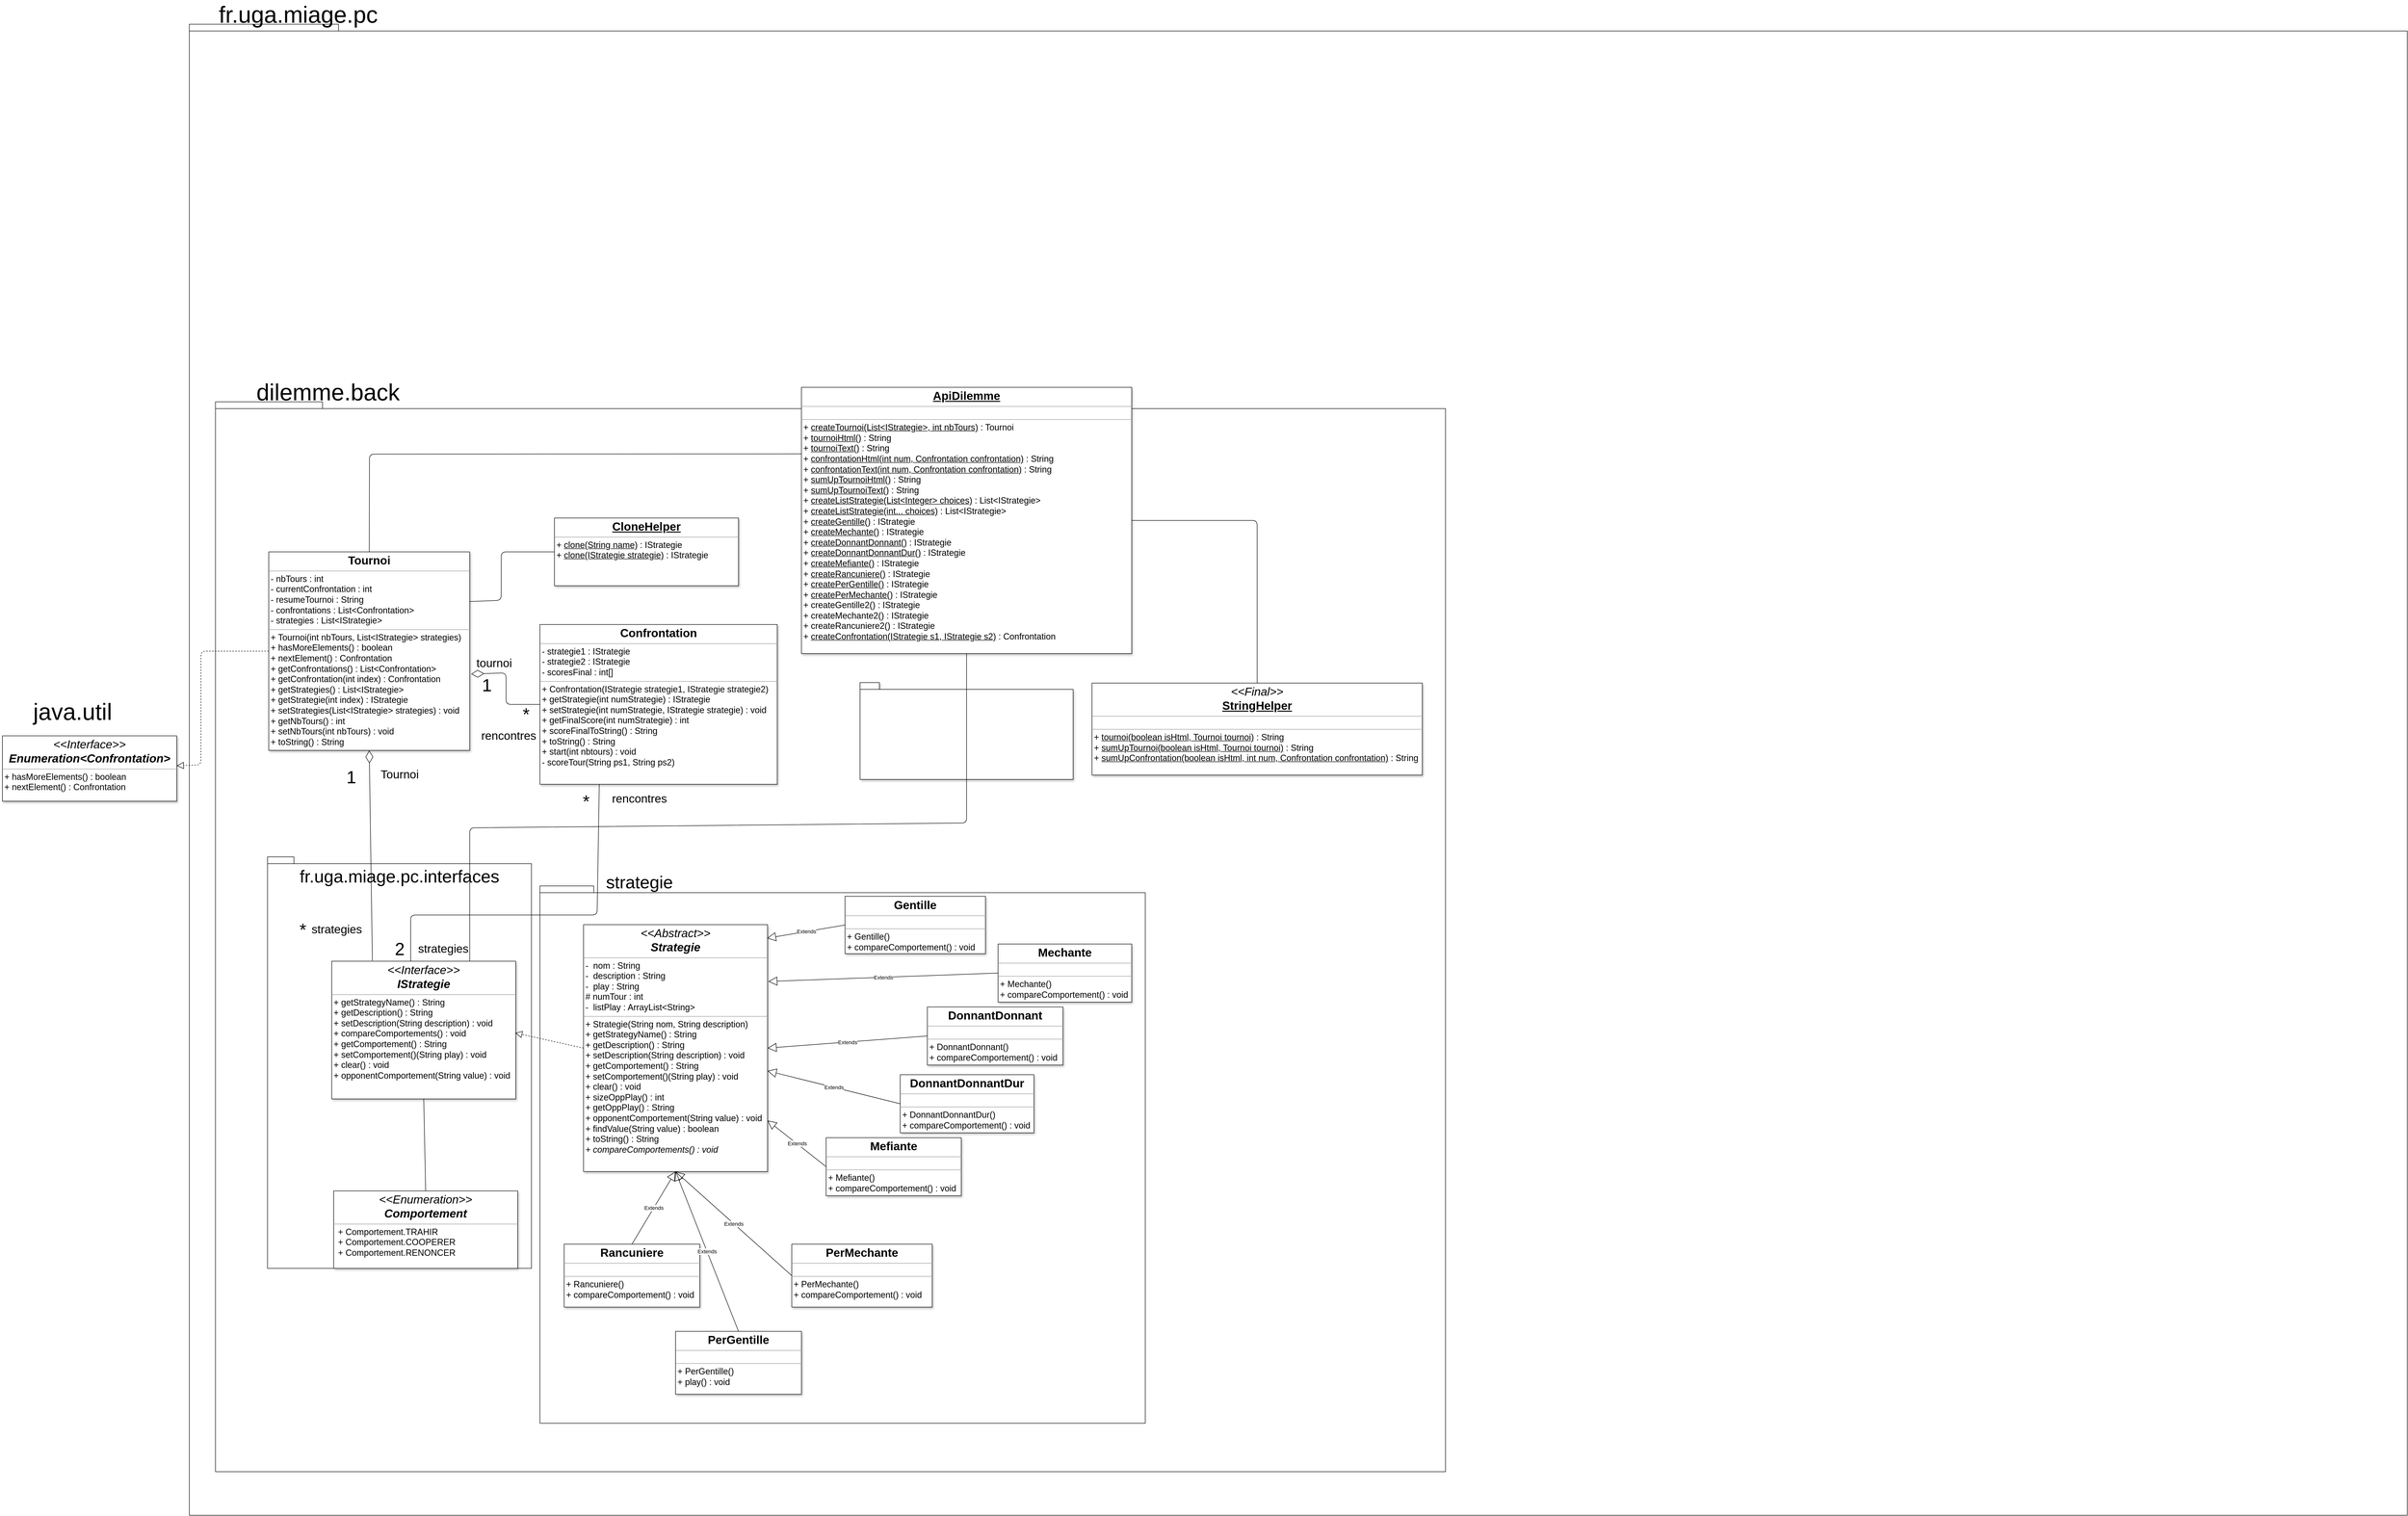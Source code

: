 <mxfile version="13.7.3" type="device" pages="3"><diagram id="C5RBs43oDa-KdzZeNtuy" name="Back"><mxGraphModel dx="8768" dy="3639" grid="1" gridSize="10" guides="1" tooltips="1" connect="1" arrows="1" fold="1" page="1" pageScale="1" pageWidth="827" pageHeight="1169" math="0" shadow="0"><root><mxCell id="WIyWlLk6GJQsqaUBKTNV-0"/><mxCell id="WIyWlLk6GJQsqaUBKTNV-1" parent="WIyWlLk6GJQsqaUBKTNV-0"/><mxCell id="lrWPLh9OL3ly1VWefec2-1" value="package" style="shape=folder;fontStyle=1;spacingTop=10;tabWidth=40;tabHeight=14;tabPosition=left;html=1;" vertex="1" parent="WIyWlLk6GJQsqaUBKTNV-1"><mxGeometry x="-2180" y="-90" width="4580" height="3080" as="geometry"/></mxCell><mxCell id="lrWPLh9OL3ly1VWefec2-2" value="" style="shape=folder;fontStyle=1;spacingTop=10;tabWidth=40;tabHeight=14;tabPosition=left;html=1;" vertex="1" parent="WIyWlLk6GJQsqaUBKTNV-1"><mxGeometry x="-2126" y="690" width="2540" height="2210" as="geometry"/></mxCell><mxCell id="lrWPLh9OL3ly1VWefec2-3" value="&lt;font style=&quot;font-size: 24px&quot;&gt;tournoi&lt;/font&gt;" style="text;html=1;align=center;verticalAlign=middle;resizable=0;points=[];autosize=1;" vertex="1" parent="WIyWlLk6GJQsqaUBKTNV-1"><mxGeometry x="-1596" y="1220" width="90" height="20" as="geometry"/></mxCell><mxCell id="lrWPLh9OL3ly1VWefec2-4" value="&lt;font style=&quot;font-size: 36px&quot;&gt;1&lt;/font&gt;" style="text;html=1;align=center;verticalAlign=middle;resizable=0;points=[];autosize=1;" vertex="1" parent="WIyWlLk6GJQsqaUBKTNV-1"><mxGeometry x="-1586" y="1260" width="40" height="30" as="geometry"/></mxCell><mxCell id="lrWPLh9OL3ly1VWefec2-5" value="&lt;font style=&quot;font-size: 24px&quot;&gt;rencontres&lt;/font&gt;" style="text;html=1;align=center;verticalAlign=middle;resizable=0;points=[];autosize=1;" vertex="1" parent="WIyWlLk6GJQsqaUBKTNV-1"><mxGeometry x="-1586" y="1370" width="130" height="20" as="geometry"/></mxCell><mxCell id="lrWPLh9OL3ly1VWefec2-6" value="&lt;font style=&quot;font-size: 24px&quot;&gt;rencontres&lt;/font&gt;" style="text;html=1;align=center;verticalAlign=middle;resizable=0;points=[];autosize=1;" vertex="1" parent="WIyWlLk6GJQsqaUBKTNV-1"><mxGeometry x="-1316" y="1500" width="130" height="20" as="geometry"/></mxCell><mxCell id="lrWPLh9OL3ly1VWefec2-7" value="&lt;font style=&quot;font-size: 36px&quot;&gt;*&lt;/font&gt;" style="text;html=1;align=center;verticalAlign=middle;resizable=0;points=[];autosize=1;" vertex="1" parent="WIyWlLk6GJQsqaUBKTNV-1"><mxGeometry x="-1376" y="1500" width="30" height="30" as="geometry"/></mxCell><mxCell id="lrWPLh9OL3ly1VWefec2-8" value="&lt;font style=&quot;font-size: 48px&quot;&gt;dilemme.back&lt;/font&gt;" style="text;html=1;strokeColor=none;fillColor=none;align=center;verticalAlign=middle;whiteSpace=wrap;rounded=0;" vertex="1" parent="WIyWlLk6GJQsqaUBKTNV-1"><mxGeometry x="-2056" y="640" width="325" height="60" as="geometry"/></mxCell><mxCell id="lrWPLh9OL3ly1VWefec2-9" value="" style="shape=folder;fontStyle=1;spacingTop=10;tabWidth=40;tabHeight=14;tabPosition=left;html=1;" vertex="1" parent="WIyWlLk6GJQsqaUBKTNV-1"><mxGeometry x="-1456" y="1690" width="1250" height="1110" as="geometry"/></mxCell><mxCell id="lrWPLh9OL3ly1VWefec2-10" value="&lt;font style=&quot;font-size: 36px&quot;&gt;strategie&lt;/font&gt;" style="text;html=1;strokeColor=none;fillColor=none;align=center;verticalAlign=middle;whiteSpace=wrap;rounded=0;" vertex="1" parent="WIyWlLk6GJQsqaUBKTNV-1"><mxGeometry x="-1333.5" y="1651.5" width="165" height="60" as="geometry"/></mxCell><mxCell id="lrWPLh9OL3ly1VWefec2-11" value="&lt;p style=&quot;margin: 0px ; margin-top: 4px ; text-align: center&quot;&gt;&lt;span style=&quot;font-size: 24px&quot;&gt;&lt;i&gt;&amp;lt;&amp;lt;Abstract&amp;gt;&amp;gt;&lt;/i&gt;&lt;br&gt;&lt;b&gt;&lt;i&gt;Strategie&lt;/i&gt;&lt;/b&gt;&lt;/span&gt;&lt;/p&gt;&lt;hr size=&quot;1&quot;&gt;&lt;p style=&quot;margin: 0px ; margin-left: 4px&quot;&gt;&lt;font style=&quot;font-size: 18px&quot;&gt;-&amp;nbsp; nom : String&lt;/font&gt;&lt;/p&gt;&lt;p style=&quot;margin: 0px ; margin-left: 4px&quot;&gt;&lt;font style=&quot;font-size: 18px&quot;&gt;-&amp;nbsp; description : String&lt;/font&gt;&lt;/p&gt;&lt;p style=&quot;margin: 0px ; margin-left: 4px&quot;&gt;&lt;font style=&quot;font-size: 18px&quot;&gt;-&amp;nbsp; play : String&lt;/font&gt;&lt;/p&gt;&lt;p style=&quot;margin: 0px ; margin-left: 4px&quot;&gt;&lt;span style=&quot;font-size: 18px&quot;&gt;# numTour : int&lt;/span&gt;&lt;/p&gt;&lt;p style=&quot;margin: 0px ; margin-left: 4px&quot;&gt;&lt;font style=&quot;font-size: 18px&quot;&gt;-&amp;nbsp; listPlay : ArrayList&amp;lt;String&amp;gt;&lt;/font&gt;&lt;/p&gt;&lt;hr size=&quot;1&quot;&gt;&lt;p style=&quot;margin: 0px ; margin-left: 4px&quot;&gt;&lt;font style=&quot;font-size: 18px&quot;&gt;+ Strategie(String nom, String description)&lt;/font&gt;&lt;/p&gt;&lt;p style=&quot;margin: 0px ; margin-left: 4px&quot;&gt;&lt;font style=&quot;font-size: 18px&quot;&gt;+ getStrategyName() : String&lt;/font&gt;&lt;/p&gt;&lt;p style=&quot;margin: 0px ; margin-left: 4px&quot;&gt;&lt;font style=&quot;font-size: 18px&quot;&gt;+ getDescription() : String&lt;/font&gt;&lt;/p&gt;&lt;p style=&quot;margin: 0px ; margin-left: 4px&quot;&gt;&lt;font style=&quot;font-size: 18px&quot;&gt;+ setDescription(String description) : void&lt;/font&gt;&lt;/p&gt;&lt;p style=&quot;margin: 0px ; margin-left: 4px&quot;&gt;&lt;font style=&quot;font-size: 18px&quot;&gt;+ getComportement() : String&lt;/font&gt;&lt;/p&gt;&lt;p style=&quot;margin: 0px ; margin-left: 4px&quot;&gt;&lt;font style=&quot;font-size: 18px&quot;&gt;+ setComportement()(String play) : void&lt;/font&gt;&lt;/p&gt;&lt;p style=&quot;margin: 0px ; margin-left: 4px&quot;&gt;&lt;font style=&quot;font-size: 18px&quot;&gt;+ clear() : void&lt;/font&gt;&lt;/p&gt;&lt;p style=&quot;margin: 0px ; margin-left: 4px&quot;&gt;&lt;font style=&quot;font-size: 18px&quot;&gt;+ sizeOppPlay() : int&lt;/font&gt;&lt;/p&gt;&lt;p style=&quot;margin: 0px ; margin-left: 4px&quot;&gt;&lt;font style=&quot;font-size: 18px&quot;&gt;+ getOppPlay() : String&lt;/font&gt;&lt;/p&gt;&lt;p style=&quot;margin: 0px ; margin-left: 4px&quot;&gt;&lt;font style=&quot;font-size: 18px&quot;&gt;+ opponentComportement(String value) : void&lt;/font&gt;&lt;/p&gt;&lt;p style=&quot;margin: 0px ; margin-left: 4px&quot;&gt;&lt;font style=&quot;font-size: 18px&quot;&gt;+ findValue(String value) : boolean&lt;/font&gt;&lt;/p&gt;&lt;p style=&quot;margin: 0px ; margin-left: 4px&quot;&gt;&lt;font style=&quot;font-size: 18px&quot;&gt;+ toString() : String&lt;/font&gt;&lt;/p&gt;&lt;p style=&quot;margin: 0px ; margin-left: 4px&quot;&gt;&lt;font style=&quot;font-size: 18px&quot;&gt;&lt;i&gt;+ compareComportements() : void&lt;/i&gt;&lt;/font&gt;&lt;/p&gt;" style="verticalAlign=top;align=left;overflow=fill;fontSize=12;fontFamily=Helvetica;html=1;shadow=1;" vertex="1" parent="WIyWlLk6GJQsqaUBKTNV-1"><mxGeometry x="-1366" y="1770" width="380" height="510" as="geometry"/></mxCell><mxCell id="lrWPLh9OL3ly1VWefec2-12" value="Extends" style="endArrow=block;endSize=16;endFill=0;html=1;entryX=1.004;entryY=0.23;entryDx=0;entryDy=0;exitX=0;exitY=0.5;exitDx=0;exitDy=0;entryPerimeter=0;" edge="1" parent="WIyWlLk6GJQsqaUBKTNV-1" source="lrWPLh9OL3ly1VWefec2-16" target="lrWPLh9OL3ly1VWefec2-11"><mxGeometry width="160" relative="1" as="geometry"><mxPoint x="-376" y="1857.5" as="sourcePoint"/><mxPoint x="-766" y="2092.337" as="targetPoint"/></mxGeometry></mxCell><mxCell id="lrWPLh9OL3ly1VWefec2-13" value="Extends" style="endArrow=block;endSize=16;endFill=0;html=1;exitX=0;exitY=0.5;exitDx=0;exitDy=0;" edge="1" parent="WIyWlLk6GJQsqaUBKTNV-1" source="lrWPLh9OL3ly1VWefec2-19" target="lrWPLh9OL3ly1VWefec2-11"><mxGeometry width="160" relative="1" as="geometry"><mxPoint x="-676" y="1922.5" as="sourcePoint"/><mxPoint x="-806" y="1923" as="targetPoint"/></mxGeometry></mxCell><mxCell id="lrWPLh9OL3ly1VWefec2-14" value="Extends" style="endArrow=block;endSize=16;endFill=0;html=1;exitX=0;exitY=0.5;exitDx=0;exitDy=0;entryX=0.997;entryY=0.055;entryDx=0;entryDy=0;entryPerimeter=0;" edge="1" parent="WIyWlLk6GJQsqaUBKTNV-1" source="lrWPLh9OL3ly1VWefec2-15" target="lrWPLh9OL3ly1VWefec2-11"><mxGeometry width="160" relative="1" as="geometry"><mxPoint x="-836" y="1797.5" as="sourcePoint"/><mxPoint x="-976" y="1795" as="targetPoint"/></mxGeometry></mxCell><mxCell id="lrWPLh9OL3ly1VWefec2-15" value="&lt;p style=&quot;margin: 0px ; margin-top: 4px ; text-align: center&quot;&gt;&lt;b&gt;&lt;font style=&quot;font-size: 24px&quot;&gt;Gentille&lt;/font&gt;&lt;/b&gt;&lt;/p&gt;&lt;hr size=&quot;1&quot;&gt;&lt;p style=&quot;margin: 0px ; margin-left: 4px&quot;&gt;&lt;br&gt;&lt;/p&gt;&lt;hr size=&quot;1&quot;&gt;&lt;p style=&quot;margin: 0px ; margin-left: 4px&quot;&gt;&lt;font style=&quot;font-size: 18px&quot;&gt;+ Gentille()&lt;/font&gt;&lt;/p&gt;&lt;p style=&quot;margin: 0px ; margin-left: 4px&quot;&gt;&lt;font style=&quot;font-size: 18px&quot;&gt;+ compareComportement() : void&lt;/font&gt;&lt;/p&gt;" style="verticalAlign=top;align=left;overflow=fill;fontSize=12;fontFamily=Helvetica;html=1;shadow=1;" vertex="1" parent="WIyWlLk6GJQsqaUBKTNV-1"><mxGeometry x="-826" y="1711.5" width="290" height="118.5" as="geometry"/></mxCell><mxCell id="lrWPLh9OL3ly1VWefec2-16" value="&lt;p style=&quot;margin: 0px ; margin-top: 4px ; text-align: center&quot;&gt;&lt;b&gt;&lt;font style=&quot;font-size: 24px&quot;&gt;Mechante&lt;/font&gt;&lt;/b&gt;&lt;/p&gt;&lt;hr size=&quot;1&quot;&gt;&lt;p style=&quot;margin: 0px ; margin-left: 4px&quot;&gt;&lt;br&gt;&lt;/p&gt;&lt;hr size=&quot;1&quot;&gt;&lt;p style=&quot;margin: 0px ; margin-left: 4px&quot;&gt;&lt;font style=&quot;font-size: 18px&quot;&gt;+ Mechante()&lt;/font&gt;&lt;/p&gt;&lt;p style=&quot;margin: 0px ; margin-left: 4px&quot;&gt;&lt;font style=&quot;font-size: 18px&quot;&gt;+ compareComportement() : void&lt;/font&gt;&lt;/p&gt;" style="verticalAlign=top;align=left;overflow=fill;fontSize=12;fontFamily=Helvetica;html=1;shadow=1;" vertex="1" parent="WIyWlLk6GJQsqaUBKTNV-1"><mxGeometry x="-510" y="1810" width="276" height="120" as="geometry"/></mxCell><mxCell id="lrWPLh9OL3ly1VWefec2-17" value="&lt;p style=&quot;margin: 0px ; margin-top: 4px ; text-align: center&quot;&gt;&lt;b&gt;&lt;font style=&quot;font-size: 24px&quot;&gt;DonnantDonnant&lt;/font&gt;&lt;/b&gt;&lt;/p&gt;&lt;hr size=&quot;1&quot;&gt;&lt;p style=&quot;margin: 0px ; margin-left: 4px&quot;&gt;&lt;br&gt;&lt;/p&gt;&lt;hr size=&quot;1&quot;&gt;&lt;p style=&quot;margin: 0px ; margin-left: 4px&quot;&gt;&lt;font style=&quot;font-size: 18px&quot;&gt;+ DonnantDonnant()&lt;/font&gt;&lt;/p&gt;&lt;p style=&quot;margin: 0px ; margin-left: 4px&quot;&gt;&lt;font style=&quot;font-size: 18px&quot;&gt;+ compareComportement() : void&lt;/font&gt;&lt;/p&gt;" style="verticalAlign=top;align=left;overflow=fill;fontSize=12;fontFamily=Helvetica;html=1;shadow=1;" vertex="1" parent="WIyWlLk6GJQsqaUBKTNV-1"><mxGeometry x="-656" y="1940" width="280" height="120" as="geometry"/></mxCell><mxCell id="lrWPLh9OL3ly1VWefec2-18" value="&lt;p style=&quot;margin: 0px ; margin-top: 4px ; text-align: center&quot;&gt;&lt;b&gt;&lt;font style=&quot;font-size: 24px&quot;&gt;DonnantDonnantDur&lt;/font&gt;&lt;/b&gt;&lt;/p&gt;&lt;hr size=&quot;1&quot;&gt;&lt;p style=&quot;margin: 0px ; margin-left: 4px&quot;&gt;&lt;br&gt;&lt;/p&gt;&lt;hr size=&quot;1&quot;&gt;&lt;p style=&quot;margin: 0px ; margin-left: 4px&quot;&gt;&lt;font style=&quot;font-size: 18px&quot;&gt;+ DonnantDonnantDur()&lt;/font&gt;&lt;/p&gt;&lt;p style=&quot;margin: 0px ; margin-left: 4px&quot;&gt;&lt;font style=&quot;font-size: 18px&quot;&gt;+ compareComportement() : void&lt;/font&gt;&lt;/p&gt;" style="verticalAlign=top;align=left;overflow=fill;fontSize=12;fontFamily=Helvetica;html=1;shadow=1;" vertex="1" parent="WIyWlLk6GJQsqaUBKTNV-1"><mxGeometry x="-712" y="2080" width="276" height="120" as="geometry"/></mxCell><mxCell id="lrWPLh9OL3ly1VWefec2-19" value="&lt;p style=&quot;margin: 0px ; margin-top: 4px ; text-align: center&quot;&gt;&lt;b&gt;&lt;font style=&quot;font-size: 24px&quot;&gt;Mefiante&lt;/font&gt;&lt;/b&gt;&lt;/p&gt;&lt;hr size=&quot;1&quot;&gt;&lt;p style=&quot;margin: 0px ; margin-left: 4px&quot;&gt;&lt;br&gt;&lt;/p&gt;&lt;hr size=&quot;1&quot;&gt;&lt;p style=&quot;margin: 0px ; margin-left: 4px&quot;&gt;&lt;font style=&quot;font-size: 18px&quot;&gt;+ Mefiante()&lt;/font&gt;&lt;/p&gt;&lt;p style=&quot;margin: 0px ; margin-left: 4px&quot;&gt;&lt;font style=&quot;font-size: 18px&quot;&gt;+ compareComportement() : void&lt;/font&gt;&lt;/p&gt;" style="verticalAlign=top;align=left;overflow=fill;fontSize=12;fontFamily=Helvetica;html=1;shadow=1;" vertex="1" parent="WIyWlLk6GJQsqaUBKTNV-1"><mxGeometry x="-865" y="2210" width="279" height="120" as="geometry"/></mxCell><mxCell id="lrWPLh9OL3ly1VWefec2-20" value="&lt;p style=&quot;margin: 0px ; margin-top: 4px ; text-align: center&quot;&gt;&lt;span style=&quot;font-size: 24px&quot;&gt;&lt;b&gt;Rancuniere&lt;/b&gt;&lt;/span&gt;&lt;/p&gt;&lt;hr size=&quot;1&quot;&gt;&lt;p style=&quot;margin: 0px ; margin-left: 4px&quot;&gt;&lt;br&gt;&lt;/p&gt;&lt;hr size=&quot;1&quot;&gt;&lt;p style=&quot;margin: 0px ; margin-left: 4px&quot;&gt;&lt;font style=&quot;font-size: 18px&quot;&gt;+ Rancuniere()&lt;br&gt;+ compareComportement() : void&lt;/font&gt;&lt;/p&gt;" style="verticalAlign=top;align=left;overflow=fill;fontSize=12;fontFamily=Helvetica;html=1;shadow=1;" vertex="1" parent="WIyWlLk6GJQsqaUBKTNV-1"><mxGeometry x="-1406" y="2430" width="280" height="130" as="geometry"/></mxCell><mxCell id="lrWPLh9OL3ly1VWefec2-21" value="&lt;p style=&quot;margin: 0px ; margin-top: 4px ; text-align: center&quot;&gt;&lt;span style=&quot;font-size: 24px&quot;&gt;&lt;b&gt;PerGentille&lt;/b&gt;&lt;/span&gt;&lt;/p&gt;&lt;hr size=&quot;1&quot;&gt;&lt;p style=&quot;margin: 0px ; margin-left: 4px&quot;&gt;&lt;br&gt;&lt;/p&gt;&lt;hr size=&quot;1&quot;&gt;&lt;p style=&quot;margin: 0px ; margin-left: 4px&quot;&gt;&lt;font style=&quot;font-size: 18px&quot;&gt;+ PerGentille()&lt;/font&gt;&lt;/p&gt;&lt;p style=&quot;margin: 0px ; margin-left: 4px&quot;&gt;&lt;font style=&quot;font-size: 18px&quot;&gt;+ play() : void&lt;/font&gt;&lt;/p&gt;" style="verticalAlign=top;align=left;overflow=fill;fontSize=12;fontFamily=Helvetica;html=1;shadow=1;" vertex="1" parent="WIyWlLk6GJQsqaUBKTNV-1"><mxGeometry x="-1176" y="2610" width="260" height="130" as="geometry"/></mxCell><mxCell id="lrWPLh9OL3ly1VWefec2-22" value="&lt;p style=&quot;margin: 0px ; margin-top: 4px ; text-align: center&quot;&gt;&lt;span style=&quot;font-size: 24px&quot;&gt;&lt;b&gt;PerMechante&lt;/b&gt;&lt;/span&gt;&lt;/p&gt;&lt;hr size=&quot;1&quot;&gt;&lt;p style=&quot;margin: 0px ; margin-left: 4px&quot;&gt;&lt;br&gt;&lt;/p&gt;&lt;hr size=&quot;1&quot;&gt;&lt;p style=&quot;margin: 0px ; margin-left: 4px&quot;&gt;&lt;font style=&quot;font-size: 18px&quot;&gt;+ PerMechante()&lt;/font&gt;&lt;/p&gt;&lt;p style=&quot;margin: 0px ; margin-left: 4px&quot;&gt;&lt;font style=&quot;font-size: 18px&quot;&gt;+ compareComportement() : void&lt;/font&gt;&lt;/p&gt;" style="verticalAlign=top;align=left;overflow=fill;fontSize=12;fontFamily=Helvetica;html=1;shadow=1;" vertex="1" parent="WIyWlLk6GJQsqaUBKTNV-1"><mxGeometry x="-936" y="2430" width="290" height="130" as="geometry"/></mxCell><mxCell id="lrWPLh9OL3ly1VWefec2-23" value="Extends" style="endArrow=block;endSize=16;endFill=0;html=1;exitX=0.5;exitY=0;exitDx=0;exitDy=0;entryX=0.5;entryY=1;entryDx=0;entryDy=0;" edge="1" parent="WIyWlLk6GJQsqaUBKTNV-1" source="lrWPLh9OL3ly1VWefec2-20" target="lrWPLh9OL3ly1VWefec2-11"><mxGeometry width="160" relative="1" as="geometry"><mxPoint x="-666" y="1932.5" as="sourcePoint"/><mxPoint x="-796" y="1933" as="targetPoint"/></mxGeometry></mxCell><mxCell id="lrWPLh9OL3ly1VWefec2-24" value="Extends" style="endArrow=block;endSize=16;endFill=0;html=1;exitX=0;exitY=0.5;exitDx=0;exitDy=0;entryX=1;entryY=0.5;entryDx=0;entryDy=0;" edge="1" parent="WIyWlLk6GJQsqaUBKTNV-1" source="lrWPLh9OL3ly1VWefec2-17" target="lrWPLh9OL3ly1VWefec2-11"><mxGeometry width="160" relative="1" as="geometry"><mxPoint x="-702" y="2265" as="sourcePoint"/><mxPoint x="-796" y="2035.5" as="targetPoint"/></mxGeometry></mxCell><mxCell id="lrWPLh9OL3ly1VWefec2-25" value="Extends" style="endArrow=block;endSize=16;endFill=0;html=1;exitX=0;exitY=0.5;exitDx=0;exitDy=0;" edge="1" parent="WIyWlLk6GJQsqaUBKTNV-1" source="lrWPLh9OL3ly1VWefec2-18" target="lrWPLh9OL3ly1VWefec2-11"><mxGeometry width="160" relative="1" as="geometry"><mxPoint x="-692" y="2275" as="sourcePoint"/><mxPoint x="-816" y="2050" as="targetPoint"/></mxGeometry></mxCell><mxCell id="lrWPLh9OL3ly1VWefec2-26" value="Extends" style="endArrow=block;endSize=16;endFill=0;html=1;exitX=0;exitY=0.5;exitDx=0;exitDy=0;entryX=0.5;entryY=1;entryDx=0;entryDy=0;" edge="1" parent="WIyWlLk6GJQsqaUBKTNV-1" source="lrWPLh9OL3ly1VWefec2-22" target="lrWPLh9OL3ly1VWefec2-11"><mxGeometry width="160" relative="1" as="geometry"><mxPoint x="-682" y="2285" as="sourcePoint"/><mxPoint x="-776" y="2055.5" as="targetPoint"/></mxGeometry></mxCell><mxCell id="lrWPLh9OL3ly1VWefec2-27" value="Extends" style="endArrow=block;endSize=16;endFill=0;html=1;exitX=0.5;exitY=0;exitDx=0;exitDy=0;" edge="1" parent="WIyWlLk6GJQsqaUBKTNV-1" source="lrWPLh9OL3ly1VWefec2-21"><mxGeometry width="160" relative="1" as="geometry"><mxPoint x="-672" y="2295" as="sourcePoint"/><mxPoint x="-1176.0" y="2280" as="targetPoint"/></mxGeometry></mxCell><mxCell id="lrWPLh9OL3ly1VWefec2-28" value="&lt;font style=&quot;font-size: 24px&quot;&gt;Tournoi&lt;/font&gt;" style="text;html=1;align=center;verticalAlign=middle;resizable=0;points=[];autosize=1;" vertex="1" parent="WIyWlLk6GJQsqaUBKTNV-1"><mxGeometry x="-1791" y="1450" width="90" height="20" as="geometry"/></mxCell><mxCell id="lrWPLh9OL3ly1VWefec2-29" value="&lt;font style=&quot;font-size: 36px&quot;&gt;1&lt;/font&gt;" style="text;html=1;align=center;verticalAlign=middle;resizable=0;points=[];autosize=1;" vertex="1" parent="WIyWlLk6GJQsqaUBKTNV-1"><mxGeometry x="-1866" y="1450" width="40" height="30" as="geometry"/></mxCell><mxCell id="lrWPLh9OL3ly1VWefec2-30" value="" style="shape=folder;fontStyle=1;spacingTop=10;tabWidth=40;tabHeight=14;tabPosition=left;html=1;shadow=1;" vertex="1" parent="WIyWlLk6GJQsqaUBKTNV-1"><mxGeometry x="-795" y="1270" width="440" height="200" as="geometry"/></mxCell><mxCell id="lrWPLh9OL3ly1VWefec2-31" value="&lt;p style=&quot;margin: 0px ; margin-top: 4px ; text-align: center&quot;&gt;&lt;font style=&quot;font-size: 24px&quot;&gt;&lt;i&gt;&amp;lt;&amp;lt;Interface&amp;gt;&amp;gt;&lt;/i&gt;&lt;br&gt;&lt;b&gt;&lt;i&gt;Enumeration&amp;lt;Confrontation&amp;gt;&lt;/i&gt;&lt;/b&gt;&lt;/font&gt;&lt;/p&gt;&lt;hr size=&quot;1&quot;&gt;&lt;p style=&quot;margin: 0px ; margin-left: 4px&quot;&gt;&lt;font style=&quot;font-size: 18px&quot;&gt;+ hasMoreElements() : boolean&lt;/font&gt;&lt;/p&gt;&lt;p style=&quot;margin: 0px ; margin-left: 4px&quot;&gt;&lt;font style=&quot;font-size: 18px&quot;&gt;+ nextElement() : Confrontation&lt;/font&gt;&lt;/p&gt;" style="verticalAlign=top;align=left;overflow=fill;fontSize=12;fontFamily=Helvetica;html=1;shadow=1;" vertex="1" parent="WIyWlLk6GJQsqaUBKTNV-1"><mxGeometry x="-2566" y="1380" width="360" height="135" as="geometry"/></mxCell><mxCell id="lrWPLh9OL3ly1VWefec2-32" value="&lt;font style=&quot;font-size: 48px&quot;&gt;java.util&lt;/font&gt;" style="text;html=1;strokeColor=none;fillColor=none;align=center;verticalAlign=middle;whiteSpace=wrap;rounded=0;" vertex="1" parent="WIyWlLk6GJQsqaUBKTNV-1"><mxGeometry x="-2536" y="1300" width="230" height="60" as="geometry"/></mxCell><mxCell id="lrWPLh9OL3ly1VWefec2-33" value="" style="endArrow=block;dashed=1;endFill=0;endSize=12;html=1;" edge="1" parent="WIyWlLk6GJQsqaUBKTNV-1" source="lrWPLh9OL3ly1VWefec2-34" target="lrWPLh9OL3ly1VWefec2-31"><mxGeometry width="160" relative="1" as="geometry"><mxPoint x="-2116" y="1200" as="sourcePoint"/><mxPoint x="-2126" y="1450" as="targetPoint"/><Array as="points"><mxPoint x="-2156" y="1205"/><mxPoint x="-2156" y="1440"/></Array></mxGeometry></mxCell><mxCell id="lrWPLh9OL3ly1VWefec2-34" value="&lt;p style=&quot;margin: 0px ; margin-top: 4px ; text-align: center&quot;&gt;&lt;b&gt;&lt;font style=&quot;font-size: 24px&quot;&gt;Tournoi&lt;/font&gt;&lt;/b&gt;&lt;/p&gt;&lt;hr size=&quot;1&quot;&gt;&lt;p style=&quot;margin: 0px ; margin-left: 4px&quot;&gt;&lt;font style=&quot;font-size: 18px&quot;&gt;- nbTours : int&lt;/font&gt;&lt;/p&gt;&lt;p style=&quot;margin: 0px ; margin-left: 4px&quot;&gt;&lt;font style=&quot;font-size: 18px&quot;&gt;- currentConfrontation : int&lt;/font&gt;&lt;/p&gt;&lt;p style=&quot;margin: 0px ; margin-left: 4px&quot;&gt;&lt;font style=&quot;font-size: 18px&quot;&gt;- resumeTournoi : String&lt;/font&gt;&lt;/p&gt;&lt;p style=&quot;margin: 0px ; margin-left: 4px&quot;&gt;&lt;font style=&quot;font-size: 18px&quot;&gt;- confrontations : List&amp;lt;Confrontation&amp;gt;&lt;/font&gt;&lt;/p&gt;&lt;p style=&quot;margin: 0px ; margin-left: 4px&quot;&gt;&lt;font style=&quot;font-size: 18px&quot;&gt;- strategies : List&amp;lt;IStrategie&amp;gt;&lt;/font&gt;&lt;/p&gt;&lt;hr size=&quot;1&quot;&gt;&lt;p style=&quot;margin: 0px ; margin-left: 4px&quot;&gt;&lt;font style=&quot;font-size: 18px&quot;&gt;+ Tournoi(int nbTours, List&amp;lt;IStrategie&amp;gt; strategies)&lt;/font&gt;&lt;/p&gt;&lt;p style=&quot;margin: 0px ; margin-left: 4px&quot;&gt;&lt;font style=&quot;font-size: 18px&quot;&gt;+ hasMoreElements() : boolean&lt;/font&gt;&lt;/p&gt;&lt;p style=&quot;margin: 0px ; margin-left: 4px&quot;&gt;&lt;font style=&quot;font-size: 18px&quot;&gt;+ nextElement() : Confrontation&lt;/font&gt;&lt;/p&gt;&lt;p style=&quot;margin: 0px ; margin-left: 4px&quot;&gt;&lt;font style=&quot;font-size: 18px&quot;&gt;+ getConfrontations() : List&amp;lt;Confrontation&amp;gt;&lt;/font&gt;&lt;/p&gt;&lt;p style=&quot;margin: 0px ; margin-left: 4px&quot;&gt;&lt;font style=&quot;font-size: 18px&quot;&gt;+ getConfrontation(int index) : Confrontation&lt;/font&gt;&lt;/p&gt;&lt;p style=&quot;margin: 0px ; margin-left: 4px&quot;&gt;&lt;font style=&quot;font-size: 18px&quot;&gt;+ getStrategies() : List&amp;lt;IStrategie&amp;gt;&lt;/font&gt;&lt;/p&gt;&lt;p style=&quot;margin: 0px ; margin-left: 4px&quot;&gt;&lt;font style=&quot;font-size: 18px&quot;&gt;+ getStrategie(int index) : IStrategie&lt;/font&gt;&lt;/p&gt;&lt;p style=&quot;margin: 0px ; margin-left: 4px&quot;&gt;&lt;font style=&quot;font-size: 18px&quot;&gt;+ setStrategies(List&amp;lt;IStrategie&amp;gt; strategies) : void&lt;/font&gt;&lt;/p&gt;&lt;p style=&quot;margin: 0px ; margin-left: 4px&quot;&gt;&lt;font style=&quot;font-size: 18px&quot;&gt;+ getNbTours() : int&lt;/font&gt;&lt;/p&gt;&lt;p style=&quot;margin: 0px ; margin-left: 4px&quot;&gt;&lt;font style=&quot;font-size: 18px&quot;&gt;+ setNbTours(int nbTours) : void&lt;/font&gt;&lt;/p&gt;&lt;p style=&quot;margin: 0px ; margin-left: 4px&quot;&gt;&lt;font style=&quot;font-size: 18px&quot;&gt;+ toString() : String&lt;/font&gt;&lt;/p&gt;" style="verticalAlign=top;align=left;overflow=fill;fontSize=12;fontFamily=Helvetica;html=1;shadow=1;" vertex="1" parent="WIyWlLk6GJQsqaUBKTNV-1"><mxGeometry x="-2016" y="1000" width="415" height="410" as="geometry"/></mxCell><mxCell id="lrWPLh9OL3ly1VWefec2-35" value="&lt;p style=&quot;margin: 0px ; margin-top: 4px ; text-align: center&quot;&gt;&lt;b&gt;&lt;font style=&quot;font-size: 24px&quot;&gt;Confrontation&lt;/font&gt;&lt;/b&gt;&lt;/p&gt;&lt;hr size=&quot;1&quot;&gt;&lt;p style=&quot;margin: 0px ; margin-left: 4px&quot;&gt;&lt;font style=&quot;font-size: 18px&quot;&gt;- strategie1 : IStrategie&lt;/font&gt;&lt;/p&gt;&lt;p style=&quot;margin: 0px ; margin-left: 4px&quot;&gt;&lt;font style=&quot;font-size: 18px&quot;&gt;- strategie2 : IStrategie&lt;/font&gt;&lt;/p&gt;&lt;p style=&quot;margin: 0px ; margin-left: 4px&quot;&gt;&lt;font style=&quot;font-size: 18px&quot;&gt;- scoresFinal : int[]&lt;/font&gt;&lt;/p&gt;&lt;hr size=&quot;1&quot;&gt;&lt;p style=&quot;margin: 0px ; margin-left: 4px&quot;&gt;&lt;font style=&quot;font-size: 18px&quot;&gt;+ Confrontation(IStrategie strategie1, IStrategie strategie2)&lt;/font&gt;&lt;/p&gt;&lt;p style=&quot;margin: 0px ; margin-left: 4px&quot;&gt;&lt;font style=&quot;font-size: 18px&quot;&gt;+ getStrategie(int numStrategie) : IStrategie&lt;/font&gt;&lt;/p&gt;&lt;p style=&quot;margin: 0px ; margin-left: 4px&quot;&gt;&lt;font style=&quot;font-size: 18px&quot;&gt;+ setStrategie(int numStrategie, IStrategie strategie) : void&lt;/font&gt;&lt;/p&gt;&lt;p style=&quot;margin: 0px ; margin-left: 4px&quot;&gt;&lt;font style=&quot;font-size: 18px&quot;&gt;+ getFinalScore(int numStrategie) : int&lt;/font&gt;&lt;/p&gt;&lt;p style=&quot;margin: 0px ; margin-left: 4px&quot;&gt;&lt;font style=&quot;font-size: 18px&quot;&gt;+ scoreFinalToString() : String&lt;/font&gt;&lt;/p&gt;&lt;p style=&quot;margin: 0px ; margin-left: 4px&quot;&gt;&lt;font style=&quot;font-size: 18px&quot;&gt;+ toString() : String&lt;/font&gt;&lt;/p&gt;&lt;p style=&quot;margin: 0px ; margin-left: 4px&quot;&gt;&lt;font style=&quot;font-size: 18px&quot;&gt;+ start(int nbtours) : void&lt;/font&gt;&lt;/p&gt;&lt;p style=&quot;margin: 0px ; margin-left: 4px&quot;&gt;&lt;font style=&quot;font-size: 18px&quot;&gt;- scoreTour(String ps1, String ps2)&lt;/font&gt;&lt;/p&gt;" style="verticalAlign=top;align=left;overflow=fill;fontSize=12;fontFamily=Helvetica;html=1;shadow=1;" vertex="1" parent="WIyWlLk6GJQsqaUBKTNV-1"><mxGeometry x="-1456" y="1150" width="490" height="330" as="geometry"/></mxCell><mxCell id="lrWPLh9OL3ly1VWefec2-36" value="" style="endArrow=diamondThin;endFill=0;endSize=24;html=1;exitX=0;exitY=0.5;exitDx=0;exitDy=0;entryX=1.007;entryY=0.615;entryDx=0;entryDy=0;entryPerimeter=0;" edge="1" parent="WIyWlLk6GJQsqaUBKTNV-1" source="lrWPLh9OL3ly1VWefec2-35" target="lrWPLh9OL3ly1VWefec2-34"><mxGeometry width="160" relative="1" as="geometry"><mxPoint x="-1636" y="1560" as="sourcePoint"/><mxPoint x="-1476" y="1560" as="targetPoint"/><Array as="points"><mxPoint x="-1526" y="1315"/><mxPoint x="-1526" y="1250"/></Array></mxGeometry></mxCell><mxCell id="lrWPLh9OL3ly1VWefec2-37" value="&lt;font style=&quot;font-size: 36px&quot;&gt;*&lt;/font&gt;" style="text;html=1;align=center;verticalAlign=middle;resizable=0;points=[];autosize=1;" vertex="1" parent="WIyWlLk6GJQsqaUBKTNV-1"><mxGeometry x="-1500" y="1320" width="30" height="30" as="geometry"/></mxCell><mxCell id="lrWPLh9OL3ly1VWefec2-38" value="&lt;p style=&quot;margin: 0px ; margin-top: 4px ; text-align: center&quot;&gt;&lt;u style=&quot;font-size: 24px&quot;&gt;&lt;b&gt;CloneHelper&lt;/b&gt;&lt;/u&gt;&lt;br&gt;&lt;/p&gt;&lt;hr size=&quot;1&quot;&gt;&lt;p style=&quot;margin: 0px ; margin-left: 4px&quot;&gt;&lt;span style=&quot;font-size: 18px&quot;&gt;+ &lt;u&gt;clone(String name)&lt;/u&gt; : IStrategie&lt;/span&gt;&lt;/p&gt;&lt;p style=&quot;margin: 0px ; margin-left: 4px&quot;&gt;&lt;span style=&quot;font-size: 18px&quot;&gt;+ &lt;u&gt;clone(IStrategie strategie)&lt;/u&gt; : IStrategie&lt;/span&gt;&lt;/p&gt;" style="verticalAlign=top;align=left;overflow=fill;fontSize=12;fontFamily=Helvetica;html=1;shadow=1;" vertex="1" parent="WIyWlLk6GJQsqaUBKTNV-1"><mxGeometry x="-1426" y="930" width="380" height="140" as="geometry"/></mxCell><mxCell id="lrWPLh9OL3ly1VWefec2-39" value="&lt;p style=&quot;margin: 0px ; margin-top: 4px ; text-align: center&quot;&gt;&lt;span style=&quot;font-size: 24px&quot;&gt;&lt;b&gt;&lt;u&gt;ApiDilemme&lt;/u&gt;&lt;/b&gt;&lt;/span&gt;&lt;/p&gt;&lt;hr size=&quot;1&quot;&gt;&lt;p style=&quot;margin: 0px ; margin-left: 4px&quot;&gt;&lt;br&gt;&lt;/p&gt;&lt;hr size=&quot;1&quot;&gt;&lt;p style=&quot;margin: 0px ; margin-left: 4px&quot;&gt;&lt;font style=&quot;font-size: 18px&quot;&gt;+ &lt;u&gt;createTournoi(List&amp;lt;IStrategie&amp;gt;, int nbTours)&lt;/u&gt; : Tournoi&lt;/font&gt;&lt;/p&gt;&lt;p style=&quot;margin: 0px ; margin-left: 4px&quot;&gt;&lt;font style=&quot;font-size: 18px&quot;&gt;+ &lt;u&gt;tournoiHtml()&lt;/u&gt; : String&lt;/font&gt;&lt;/p&gt;&lt;p style=&quot;margin: 0px ; margin-left: 4px&quot;&gt;&lt;font style=&quot;font-size: 18px&quot;&gt;+ &lt;u&gt;tournoiText()&lt;/u&gt; : String&lt;/font&gt;&lt;/p&gt;&lt;p style=&quot;margin: 0px ; margin-left: 4px&quot;&gt;&lt;font style=&quot;font-size: 18px&quot;&gt;+ &lt;u&gt;confrontationHtml(int num, Confrontation confrontation)&lt;/u&gt; : String&lt;/font&gt;&lt;/p&gt;&lt;p style=&quot;margin: 0px ; margin-left: 4px&quot;&gt;&lt;font style=&quot;font-size: 18px&quot;&gt;+ &lt;u&gt;confrontationText(int num, Confrontation confrontation)&lt;/u&gt; : String&lt;/font&gt;&lt;/p&gt;&lt;p style=&quot;margin: 0px ; margin-left: 4px&quot;&gt;&lt;font style=&quot;font-size: 18px&quot;&gt;+ &lt;u&gt;sumUpTournoiHtml()&lt;/u&gt; : String&lt;/font&gt;&lt;/p&gt;&lt;p style=&quot;margin: 0px ; margin-left: 4px&quot;&gt;&lt;font style=&quot;font-size: 18px&quot;&gt;+ &lt;u&gt;sumUpTournoiText()&lt;/u&gt; : String&lt;/font&gt;&lt;/p&gt;&lt;p style=&quot;margin: 0px ; margin-left: 4px&quot;&gt;&lt;span style=&quot;font-size: 18px&quot;&gt;+ &lt;u&gt;createListStrategie(List&amp;lt;Integer&amp;gt; choices)&lt;/u&gt; : List&amp;lt;IStrategie&amp;gt;&lt;/span&gt;&lt;br&gt;&lt;/p&gt;&lt;p style=&quot;margin: 0px ; margin-left: 4px&quot;&gt;&lt;span style=&quot;font-size: 18px&quot;&gt;+ &lt;u&gt;createListStrategie(int... choices)&lt;/u&gt; : List&amp;lt;IStrategie&amp;gt;&lt;/span&gt;&lt;/p&gt;&lt;p style=&quot;margin: 0px ; margin-left: 4px&quot;&gt;&lt;span style=&quot;font-size: 18px&quot;&gt;+ &lt;u&gt;createGentille()&lt;/u&gt; : IStrategie&lt;/span&gt;&lt;/p&gt;&lt;p style=&quot;margin: 0px ; margin-left: 4px&quot;&gt;&lt;span style=&quot;font-size: 18px&quot;&gt;+ &lt;u&gt;createMechante()&lt;/u&gt; : IStrategie&lt;/span&gt;&lt;span style=&quot;font-size: 18px&quot;&gt;&lt;br&gt;&lt;/span&gt;&lt;/p&gt;&lt;p style=&quot;margin: 0px ; margin-left: 4px&quot;&gt;&lt;span style=&quot;font-size: 18px&quot;&gt;+ &lt;u&gt;createDonnantDonnant()&lt;/u&gt; : IStrategie&lt;/span&gt;&lt;span style=&quot;font-size: 18px&quot;&gt;&lt;br&gt;&lt;/span&gt;&lt;/p&gt;&lt;p style=&quot;margin: 0px ; margin-left: 4px&quot;&gt;&lt;span style=&quot;font-size: 18px&quot;&gt;+ &lt;u&gt;createDonnantDonnantDur()&lt;/u&gt; : IStrategie&lt;/span&gt;&lt;span style=&quot;font-size: 18px&quot;&gt;&lt;br&gt;&lt;/span&gt;&lt;/p&gt;&lt;p style=&quot;margin: 0px ; margin-left: 4px&quot;&gt;&lt;span style=&quot;font-size: 18px&quot;&gt;+ &lt;u&gt;createMefiante()&lt;/u&gt; : IStrategie&lt;/span&gt;&lt;span style=&quot;font-size: 18px&quot;&gt;&lt;br&gt;&lt;/span&gt;&lt;/p&gt;&lt;p style=&quot;margin: 0px ; margin-left: 4px&quot;&gt;&lt;span style=&quot;font-size: 18px&quot;&gt;+ &lt;u&gt;createRancuniere()&lt;/u&gt; : IStrategie&lt;/span&gt;&lt;span style=&quot;font-size: 18px&quot;&gt;&lt;br&gt;&lt;/span&gt;&lt;/p&gt;&lt;p style=&quot;margin: 0px ; margin-left: 4px&quot;&gt;&lt;span style=&quot;font-size: 18px&quot;&gt;+ &lt;u&gt;createPerGentille()&lt;/u&gt; : IStrategie&lt;/span&gt;&lt;span style=&quot;font-size: 18px&quot;&gt;&lt;br&gt;&lt;/span&gt;&lt;/p&gt;&lt;p style=&quot;margin: 0px ; margin-left: 4px&quot;&gt;&lt;span style=&quot;font-size: 18px&quot;&gt;+ &lt;u&gt;createPerMechante()&lt;/u&gt; : IStrategie&lt;/span&gt;&lt;span style=&quot;font-size: 18px&quot;&gt;&lt;br&gt;&lt;/span&gt;&lt;/p&gt;&lt;p style=&quot;margin: 0px ; margin-left: 4px&quot;&gt;&lt;span style=&quot;font-size: 18px&quot;&gt;+ createGentille2() : IStrategie&lt;/span&gt;&lt;/p&gt;&lt;p style=&quot;margin: 0px ; margin-left: 4px&quot;&gt;&lt;span style=&quot;font-size: 18px&quot;&gt;+ createMechante2() : IStrategie&lt;/span&gt;&lt;/p&gt;&lt;p style=&quot;margin: 0px ; margin-left: 4px&quot;&gt;&lt;span style=&quot;font-size: 18px&quot;&gt;+ createRancuniere2() : IStrategie&lt;/span&gt;&lt;/p&gt;&lt;p style=&quot;margin: 0px ; margin-left: 4px&quot;&gt;&lt;span style=&quot;font-size: 18px&quot;&gt;+ &lt;u&gt;createConfrontation(IStrategie s1, IStrategie s2)&lt;/u&gt; : Confrontation&lt;/span&gt;&lt;/p&gt;" style="verticalAlign=top;align=left;overflow=fill;fontSize=12;fontFamily=Helvetica;html=1;shadow=1;" vertex="1" parent="WIyWlLk6GJQsqaUBKTNV-1"><mxGeometry x="-916" y="660" width="682" height="550" as="geometry"/></mxCell><mxCell id="lrWPLh9OL3ly1VWefec2-40" value="&lt;p style=&quot;margin: 0px ; margin-top: 4px ; text-align: center&quot;&gt;&lt;span style=&quot;font-size: 24px&quot;&gt;&lt;i&gt;&amp;lt;&amp;lt;Final&amp;gt;&amp;gt;&lt;/i&gt;&lt;br&gt;&lt;b&gt;&lt;u&gt;StringHelper&lt;/u&gt;&lt;/b&gt;&lt;/span&gt;&lt;/p&gt;&lt;hr size=&quot;1&quot;&gt;&lt;p style=&quot;margin: 0px ; margin-left: 4px&quot;&gt;&lt;br&gt;&lt;/p&gt;&lt;hr size=&quot;1&quot;&gt;&lt;p style=&quot;margin: 0px ; margin-left: 4px&quot;&gt;&lt;font style=&quot;font-size: 18px&quot;&gt;+ &lt;u&gt;tournoi(boolean isHtml, Tournoi tournoi)&lt;/u&gt; : String&lt;/font&gt;&lt;/p&gt;&lt;p style=&quot;margin: 0px ; margin-left: 4px&quot;&gt;&lt;font style=&quot;font-size: 18px&quot;&gt;+ &lt;u&gt;sumUpTournoi(boolean isHtml, Tournoi tournoi)&lt;/u&gt; : String&lt;/font&gt;&lt;/p&gt;&lt;p style=&quot;margin: 0px ; margin-left: 4px&quot;&gt;&lt;font style=&quot;font-size: 18px&quot;&gt;+ &lt;u&gt;sumUpConfrontation(boolean isHtml, int num, Confrontation confrontation)&lt;/u&gt; : String&lt;/font&gt;&lt;/p&gt;&lt;p style=&quot;margin: 0px ; margin-left: 4px&quot;&gt;&lt;font style=&quot;font-size: 18px&quot;&gt;&lt;br&gt;&lt;/font&gt;&lt;/p&gt;" style="verticalAlign=top;align=left;overflow=fill;fontSize=12;fontFamily=Helvetica;html=1;shadow=1;" vertex="1" parent="WIyWlLk6GJQsqaUBKTNV-1"><mxGeometry x="-316" y="1271" width="682" height="190" as="geometry"/></mxCell><mxCell id="lrWPLh9OL3ly1VWefec2-41" value="" style="endArrow=none;html=1;entryX=0;entryY=0.5;entryDx=0;entryDy=0;exitX=1;exitY=0.25;exitDx=0;exitDy=0;" edge="1" parent="WIyWlLk6GJQsqaUBKTNV-1" source="lrWPLh9OL3ly1VWefec2-34" target="lrWPLh9OL3ly1VWefec2-38"><mxGeometry width="50" height="50" relative="1" as="geometry"><mxPoint x="-1516" y="1020" as="sourcePoint"/><mxPoint x="-1466" y="970" as="targetPoint"/><Array as="points"><mxPoint x="-1536" y="1100"/><mxPoint x="-1536" y="1000"/></Array></mxGeometry></mxCell><mxCell id="lrWPLh9OL3ly1VWefec2-42" value="" style="endArrow=none;html=1;entryX=1;entryY=0.5;entryDx=0;entryDy=0;exitX=0.5;exitY=0;exitDx=0;exitDy=0;" edge="1" parent="WIyWlLk6GJQsqaUBKTNV-1" source="lrWPLh9OL3ly1VWefec2-40" target="lrWPLh9OL3ly1VWefec2-39"><mxGeometry width="50" height="50" relative="1" as="geometry"><mxPoint x="94" y="1270" as="sourcePoint"/><mxPoint x="144" y="1220" as="targetPoint"/><Array as="points"><mxPoint x="25" y="935"/></Array></mxGeometry></mxCell><mxCell id="lrWPLh9OL3ly1VWefec2-43" value="" style="shape=folder;fontStyle=1;spacingTop=10;tabWidth=40;tabHeight=14;tabPosition=left;html=1;" vertex="1" parent="WIyWlLk6GJQsqaUBKTNV-1"><mxGeometry x="-2018.5" y="1630" width="545" height="850" as="geometry"/></mxCell><mxCell id="lrWPLh9OL3ly1VWefec2-44" value="&lt;p style=&quot;margin: 0px ; margin-top: 4px ; text-align: center&quot;&gt;&lt;font style=&quot;font-size: 24px&quot;&gt;&lt;i&gt;&amp;lt;&amp;lt;Interface&amp;gt;&amp;gt;&lt;/i&gt;&lt;br&gt;&lt;b&gt;&lt;i&gt;IStrategie&lt;/i&gt;&lt;/b&gt;&lt;/font&gt;&lt;/p&gt;&lt;hr size=&quot;1&quot;&gt;&lt;p style=&quot;margin: 0px ; margin-left: 4px&quot;&gt;&lt;font style=&quot;font-size: 18px&quot;&gt;+ getStrategyName() : String&lt;/font&gt;&lt;/p&gt;&lt;p style=&quot;margin: 0px ; margin-left: 4px&quot;&gt;&lt;font style=&quot;font-size: 18px&quot;&gt;+ getDescription() : String&lt;/font&gt;&lt;/p&gt;&lt;p style=&quot;margin: 0px ; margin-left: 4px&quot;&gt;&lt;font style=&quot;font-size: 18px&quot;&gt;+ setDescription(String description) : void&lt;/font&gt;&lt;/p&gt;&lt;p style=&quot;margin: 0px ; margin-left: 4px&quot;&gt;&lt;font style=&quot;font-size: 18px&quot;&gt;+ compareComportements() : void&lt;/font&gt;&lt;/p&gt;&lt;p style=&quot;margin: 0px ; margin-left: 4px&quot;&gt;&lt;font style=&quot;font-size: 18px&quot;&gt;+ getComportement() : String&lt;/font&gt;&lt;/p&gt;&lt;p style=&quot;margin: 0px ; margin-left: 4px&quot;&gt;&lt;font style=&quot;font-size: 18px&quot;&gt;+ setComportement()(String play) : void&lt;/font&gt;&lt;/p&gt;&lt;p style=&quot;margin: 0px ; margin-left: 4px&quot;&gt;&lt;font style=&quot;font-size: 18px&quot;&gt;+ clear() : void&lt;/font&gt;&lt;/p&gt;&lt;p style=&quot;margin: 0px ; margin-left: 4px&quot;&gt;&lt;font style=&quot;font-size: 18px&quot;&gt;+ opponentComportement(String value) : void&lt;/font&gt;&lt;/p&gt;" style="verticalAlign=top;align=left;overflow=fill;fontSize=12;fontFamily=Helvetica;html=1;shadow=1;" vertex="1" parent="WIyWlLk6GJQsqaUBKTNV-1"><mxGeometry x="-1886" y="1845.5" width="380" height="284.5" as="geometry"/></mxCell><mxCell id="lrWPLh9OL3ly1VWefec2-45" value="" style="endArrow=none;html=1;entryX=0.25;entryY=1;entryDx=0;entryDy=0;" edge="1" parent="WIyWlLk6GJQsqaUBKTNV-1"><mxGeometry width="50" height="50" relative="1" as="geometry"><mxPoint x="-1723" y="1846" as="sourcePoint"/><mxPoint x="-1333.5" y="1480" as="targetPoint"/><Array as="points"><mxPoint x="-1723" y="1750"/><mxPoint x="-1338" y="1750"/></Array></mxGeometry></mxCell><mxCell id="lrWPLh9OL3ly1VWefec2-46" value="" style="endArrow=diamondThin;endFill=0;endSize=24;html=1;exitX=0.221;exitY=-0.004;exitDx=0;exitDy=0;exitPerimeter=0;entryX=0.5;entryY=1;entryDx=0;entryDy=0;" edge="1" parent="WIyWlLk6GJQsqaUBKTNV-1"><mxGeometry width="160" relative="1" as="geometry"><mxPoint x="-1802.02" y="1844.362" as="sourcePoint"/><mxPoint x="-1808.5" y="1410" as="targetPoint"/></mxGeometry></mxCell><mxCell id="lrWPLh9OL3ly1VWefec2-47" value="&lt;font style=&quot;font-size: 36px&quot;&gt;2&lt;/font&gt;" style="text;html=1;align=center;verticalAlign=middle;resizable=0;points=[];autosize=1;" vertex="1" parent="WIyWlLk6GJQsqaUBKTNV-1"><mxGeometry x="-1766" y="1805" width="40" height="30" as="geometry"/></mxCell><mxCell id="lrWPLh9OL3ly1VWefec2-48" value="&lt;font style=&quot;font-size: 24px&quot;&gt;strategies&lt;/font&gt;" style="text;html=1;align=center;verticalAlign=middle;resizable=0;points=[];autosize=1;" vertex="1" parent="WIyWlLk6GJQsqaUBKTNV-1"><mxGeometry x="-1716" y="1810" width="120" height="20" as="geometry"/></mxCell><mxCell id="lrWPLh9OL3ly1VWefec2-49" value="&lt;font style=&quot;font-size: 24px&quot;&gt;strategies&lt;/font&gt;" style="text;html=1;align=center;verticalAlign=middle;resizable=0;points=[];autosize=1;" vertex="1" parent="WIyWlLk6GJQsqaUBKTNV-1"><mxGeometry x="-1936" y="1770" width="120" height="20" as="geometry"/></mxCell><mxCell id="lrWPLh9OL3ly1VWefec2-50" value="&lt;font style=&quot;font-size: 36px&quot;&gt;*&lt;/font&gt;" style="text;html=1;align=center;verticalAlign=middle;resizable=0;points=[];autosize=1;" vertex="1" parent="WIyWlLk6GJQsqaUBKTNV-1"><mxGeometry x="-1961" y="1765" width="30" height="30" as="geometry"/></mxCell><mxCell id="lrWPLh9OL3ly1VWefec2-51" value="&lt;p style=&quot;margin: 0px ; margin-top: 4px ; text-align: center&quot;&gt;&lt;font style=&quot;font-size: 24px&quot;&gt;&lt;i&gt;&amp;lt;&amp;lt;Enumeration&amp;gt;&amp;gt;&lt;/i&gt;&lt;br&gt;&lt;b&gt;&lt;i&gt;Comportement&lt;/i&gt;&lt;/b&gt;&lt;/font&gt;&lt;/p&gt;&lt;hr size=&quot;1&quot;&gt;&lt;p style=&quot;margin: 0px ; margin-left: 4px&quot;&gt;&lt;span style=&quot;font-size: 18px&quot;&gt;&amp;nbsp;+ Comportement.TRAHIR&lt;/span&gt;&lt;/p&gt;&lt;p style=&quot;margin: 0px ; margin-left: 4px&quot;&gt;&lt;span style=&quot;font-size: 18px&quot;&gt;&amp;nbsp;+ Comportement.COOPERER&lt;/span&gt;&lt;/p&gt;&lt;p style=&quot;margin: 0px ; margin-left: 4px&quot;&gt;&lt;span style=&quot;font-size: 18px&quot;&gt;&amp;nbsp;+ Comportement.RENONCER&lt;/span&gt;&lt;/p&gt;" style="verticalAlign=top;align=left;overflow=fill;fontSize=12;fontFamily=Helvetica;html=1;shadow=1;" vertex="1" parent="WIyWlLk6GJQsqaUBKTNV-1"><mxGeometry x="-1882" y="2320" width="380" height="160" as="geometry"/></mxCell><mxCell id="lrWPLh9OL3ly1VWefec2-52" value="" style="endArrow=none;html=1;entryX=0.5;entryY=1;entryDx=0;entryDy=0;exitX=0.5;exitY=0;exitDx=0;exitDy=0;" edge="1" parent="WIyWlLk6GJQsqaUBKTNV-1" source="lrWPLh9OL3ly1VWefec2-51" target="lrWPLh9OL3ly1VWefec2-44"><mxGeometry width="50" height="50" relative="1" as="geometry"><mxPoint x="-1786" y="2250" as="sourcePoint"/><mxPoint x="-1736" y="2200" as="targetPoint"/></mxGeometry></mxCell><mxCell id="lrWPLh9OL3ly1VWefec2-53" value="&lt;font style=&quot;font-size: 36px&quot;&gt;fr.uga.miage.pc.interfaces&lt;/font&gt;" style="text;html=1;strokeColor=none;fillColor=none;align=center;verticalAlign=middle;whiteSpace=wrap;rounded=0;" vertex="1" parent="WIyWlLk6GJQsqaUBKTNV-1"><mxGeometry x="-2076" y="1640" width="660" height="60" as="geometry"/></mxCell><mxCell id="lrWPLh9OL3ly1VWefec2-54" value="" style="endArrow=none;html=1;entryX=0;entryY=0.25;entryDx=0;entryDy=0;exitX=0.5;exitY=0;exitDx=0;exitDy=0;" edge="1" parent="WIyWlLk6GJQsqaUBKTNV-1" source="lrWPLh9OL3ly1VWefec2-34" target="lrWPLh9OL3ly1VWefec2-39"><mxGeometry width="50" height="50" relative="1" as="geometry"><mxPoint x="-1616" y="860" as="sourcePoint"/><mxPoint x="-1566" y="810" as="targetPoint"/><Array as="points"><mxPoint x="-1808" y="798"/></Array></mxGeometry></mxCell><mxCell id="lrWPLh9OL3ly1VWefec2-55" value="" style="endArrow=block;dashed=1;endFill=0;endSize=12;html=1;exitX=0;exitY=0.5;exitDx=0;exitDy=0;entryX=0.997;entryY=0.521;entryDx=0;entryDy=0;entryPerimeter=0;" edge="1" parent="WIyWlLk6GJQsqaUBKTNV-1"><mxGeometry width="160" relative="1" as="geometry"><mxPoint x="-1366.0" y="2025" as="sourcePoint"/><mxPoint x="-1507.14" y="1993.725" as="targetPoint"/></mxGeometry></mxCell><mxCell id="lrWPLh9OL3ly1VWefec2-56" value="" style="endArrow=none;html=1;entryX=0.5;entryY=1;entryDx=0;entryDy=0;exitX=0.75;exitY=0;exitDx=0;exitDy=0;" edge="1" parent="WIyWlLk6GJQsqaUBKTNV-1" source="lrWPLh9OL3ly1VWefec2-44" target="lrWPLh9OL3ly1VWefec2-39"><mxGeometry width="50" height="50" relative="1" as="geometry"><mxPoint x="-736" y="1420" as="sourcePoint"/><mxPoint x="-686" y="1370" as="targetPoint"/><Array as="points"><mxPoint x="-1601" y="1570"/><mxPoint x="-575" y="1560"/></Array></mxGeometry></mxCell><mxCell id="lrWPLh9OL3ly1VWefec2-57" value="&lt;font style=&quot;font-size: 48px&quot;&gt;fr.uga.miage.pc&lt;/font&gt;" style="text;html=1;strokeColor=none;fillColor=none;align=center;verticalAlign=middle;whiteSpace=wrap;rounded=0;" vertex="1" parent="WIyWlLk6GJQsqaUBKTNV-1"><mxGeometry x="-2280" y="-140" width="650" height="60" as="geometry"/></mxCell></root></mxGraphModel></diagram><diagram id="RRq1QzZUrF3odvNYiXdf" name="Front"><mxGraphModel dx="4774" dy="2580" grid="1" gridSize="10" guides="1" tooltips="1" connect="1" arrows="1" fold="1" page="1" pageScale="1" pageWidth="827" pageHeight="1169" math="0" shadow="0"><root><mxCell id="JUybbwGDxCpsxZNvP0CU-0"/><mxCell id="JUybbwGDxCpsxZNvP0CU-1" parent="JUybbwGDxCpsxZNvP0CU-0"/><mxCell id="7_ObhSTTojAbYAww3w9G-0" value="" style="shape=folder;fontStyle=1;spacingTop=10;tabWidth=40;tabHeight=14;tabPosition=left;html=1;" parent="JUybbwGDxCpsxZNvP0CU-1" vertex="1"><mxGeometry x="-860" y="-460" width="1670" height="1100" as="geometry"/></mxCell><mxCell id="7_ObhSTTojAbYAww3w9G-2" value="&lt;span style=&quot;font-size: 24px&quot;&gt;fr.uga.miage.dilemme.front&lt;/span&gt;" style="text;html=1;strokeColor=none;fillColor=none;align=center;verticalAlign=middle;whiteSpace=wrap;rounded=0;" parent="JUybbwGDxCpsxZNvP0CU-1" vertex="1"><mxGeometry x="-827" y="-470" width="320" height="20" as="geometry"/></mxCell><mxCell id="OA3WMoiMi_w-EDx55Ufz-0" value="&lt;p style=&quot;margin: 0px ; margin-top: 4px ; text-align: center&quot;&gt;&lt;span style=&quot;font-size: 24px&quot;&gt;&lt;b&gt;&amp;lt;&amp;lt;Abstract&amp;gt;&amp;gt;&lt;/b&gt;&lt;/span&gt;&lt;/p&gt;&lt;p style=&quot;margin: 0px ; margin-top: 4px ; text-align: center&quot;&gt;&lt;span style=&quot;font-size: 24px&quot;&gt;&lt;b&gt;FrameBase&lt;/b&gt;&lt;/span&gt;&lt;/p&gt;&lt;hr size=&quot;1&quot;&gt;&lt;p style=&quot;margin: 0px ; margin-left: 4px&quot;&gt;&lt;font style=&quot;font-size: 18px&quot;&gt;- serialVersionUID : long&lt;br style=&quot;padding: 0px ; margin: 0px&quot;&gt;- container : javax.swing.JLabel&lt;/font&gt;&lt;br&gt;&lt;/p&gt;&lt;hr size=&quot;1&quot;&gt;&lt;p style=&quot;margin: 0px ; margin-left: 4px&quot;&gt;&lt;font style=&quot;font-size: 18px&quot;&gt;# FrameBase()&lt;br style=&quot;padding: 0px ; margin: 0px&quot;&gt;# FrameBase(int width, int height)&lt;br style=&quot;padding: 0px ; margin: 0px&quot;&gt;# FrameBase(int width, int height, String Title)&lt;br style=&quot;padding: 0px ; margin: 0px&quot;&gt;# FrameBase(int width, int height, String Title, int redCrossOption)&lt;br style=&quot;padding: 0px ; margin: 0px&quot;&gt;+ showErrorFrame(String message, Exception e) : void&lt;/font&gt;&lt;/p&gt;&lt;p style=&quot;margin: 0px ; margin-left: 4px&quot;&gt;&lt;font style=&quot;font-size: 18px&quot;&gt;+ showInfoFrame(String message, Exception e) : void&lt;/font&gt;&lt;/p&gt;&lt;p style=&quot;margin: 0px ; margin-left: 4px&quot;&gt;&lt;font style=&quot;font-size: 18px&quot;&gt;+ showFrame() : void&lt;br style=&quot;padding: 0px ; margin: 0px&quot;&gt;+ closeWindow() : void&lt;/font&gt;&lt;br&gt;&lt;/p&gt;&lt;p style=&quot;margin: 0px ; margin-left: 4px&quot;&gt;&lt;font style=&quot;font-size: 18px&quot;&gt;&lt;i&gt;# initButtons() : void&lt;/i&gt;&lt;/font&gt;&lt;/p&gt;&lt;p style=&quot;margin: 0px ; margin-left: 4px&quot;&gt;&lt;font style=&quot;font-size: 18px&quot;&gt;&lt;i&gt;# initListeners(): void&lt;/i&gt;&lt;/font&gt;&lt;/p&gt;" style="verticalAlign=top;align=left;overflow=fill;fontSize=12;fontFamily=Helvetica;html=1;shadow=1;" parent="JUybbwGDxCpsxZNvP0CU-1" vertex="1"><mxGeometry x="-770" y="-400" width="540" height="350" as="geometry"/></mxCell><mxCell id="OA3WMoiMi_w-EDx55Ufz-2" value="&lt;p style=&quot;margin: 0px ; margin-top: 4px ; text-align: center&quot;&gt;&lt;span style=&quot;font-size: 24px&quot;&gt;&lt;b&gt;&amp;lt;&amp;lt;Final&amp;gt;&amp;gt;&lt;br&gt;JDilemme&lt;/b&gt;&lt;/span&gt;&lt;/p&gt;&lt;hr size=&quot;1&quot;&gt;&lt;p style=&quot;margin: 0px ; margin-left: 4px&quot;&gt;&lt;font style=&quot;font-size: 18px&quot;&gt;- serialVersionUID : long = 7596513329960155614L&lt;br style=&quot;padding: 0px ; margin: 0px&quot;&gt;- gitRepositorie : String = &quot;https://gitlab.com/AurelienAVZN/pc_dilemmeduprisonnier&quot;&lt;/font&gt;&lt;/p&gt;&lt;p style=&quot;margin: 0px ; margin-left: 4px&quot;&gt;&lt;font style=&quot;font-size: 18px&quot;&gt;- javadoc : String = &quot;https://pc-dilemmeprisonnier.netlify.app/&quot;&lt;/font&gt;&lt;/p&gt;&lt;p style=&quot;margin: 0px ; margin-left: 4px&quot;&gt;&lt;font style=&quot;font-size: 18px&quot;&gt;- dataContainer : javax.swing.JTextPane&lt;/font&gt;&lt;/p&gt;&lt;p style=&quot;margin: 0px ; margin-left: 4px&quot;&gt;&lt;font style=&quot;font-size: 18px&quot;&gt;- openJavaDoc : javax.swing.JButton&lt;/font&gt;&lt;/p&gt;&lt;p style=&quot;margin: 0px ; margin-left: 4px&quot;&gt;&lt;font style=&quot;font-size: 18px&quot;&gt;- openRepositorie : javax.swing.JButton&lt;/font&gt;&lt;/p&gt;&lt;p style=&quot;margin: 0px ; margin-left: 4px&quot;&gt;&lt;font style=&quot;font-size: 18px&quot;&gt;- launchTournoi : javax.swing.JButton&lt;/font&gt;&lt;/p&gt;&lt;p style=&quot;margin: 0px ; margin-left: 4px&quot;&gt;&lt;font style=&quot;font-size: 18px&quot;&gt;- exit : javax.swing.JButton&lt;/font&gt;&lt;/p&gt;&lt;p style=&quot;margin: 0px ; margin-left: 4px&quot;&gt;&lt;font style=&quot;font-size: 18px&quot;&gt;- instance : JDilemme (volatile)&lt;/font&gt;&lt;/p&gt;&lt;p style=&quot;margin: 0px ; margin-left: 4px&quot;&gt;&lt;font style=&quot;font-size: 18px&quot;&gt;- paramFrame : JParamTournoi&lt;/font&gt;&lt;/p&gt;&lt;hr size=&quot;1&quot;&gt;&lt;p style=&quot;margin: 0px ; margin-left: 4px&quot;&gt;&lt;font style=&quot;font-size: 18px&quot;&gt;- JDilemme()&lt;/font&gt;&lt;/p&gt;&lt;p style=&quot;margin: 0px ; margin-left: 4px&quot;&gt;&lt;font style=&quot;font-size: 18px&quot;&gt;# initButtons : void&lt;/font&gt;&lt;/p&gt;&lt;p style=&quot;margin: 0px ; margin-left: 4px&quot;&gt;&lt;font style=&quot;font-size: 18px&quot;&gt;- initTextArea() : void&lt;/font&gt;&lt;/p&gt;&lt;p style=&quot;margin: 0px ; margin-left: 4px&quot;&gt;&lt;font style=&quot;font-size: 18px&quot;&gt;&lt;u&gt;+ getInstance() : JDilemme&lt;/u&gt;&lt;/font&gt;&lt;/p&gt;&lt;p style=&quot;margin: 0px ; margin-left: 4px&quot;&gt;&lt;font style=&quot;font-size: 18px&quot;&gt;# initListeners() : void&lt;br&gt;&lt;/font&gt;&lt;/p&gt;&lt;p style=&quot;margin: 0px ; margin-left: 4px&quot;&gt;&lt;font style=&quot;font-size: 18px&quot;&gt;&lt;u&gt;- openWebPage(String url) : void&lt;/u&gt;&lt;/font&gt;&lt;/p&gt;&lt;p style=&quot;margin: 0px ; margin-left: 4px&quot;&gt;&lt;font style=&quot;font-size: 18px&quot;&gt;+ notifier() : void&lt;/font&gt;&lt;/p&gt;" style="verticalAlign=top;align=left;overflow=fill;fontSize=12;fontFamily=Helvetica;html=1;shadow=1;" parent="JUybbwGDxCpsxZNvP0CU-1" vertex="1"><mxGeometry x="-770" y="100" width="680" height="460" as="geometry"/></mxCell><mxCell id="OA3WMoiMi_w-EDx55Ufz-3" value="&lt;p style=&quot;margin: 0px ; margin-top: 4px ; text-align: center&quot;&gt;&lt;span style=&quot;font-size: 24px&quot;&gt;&lt;b&gt;&amp;lt;&amp;lt;Final&amp;gt;&amp;gt;&lt;br&gt;JParamTournoi&lt;/b&gt;&lt;/span&gt;&lt;/p&gt;&lt;hr size=&quot;1&quot;&gt;&lt;p style=&quot;margin: 0px ; margin-left: 4px&quot;&gt;&lt;font style=&quot;font-size: 18px&quot;&gt;- serialVersionUID : long = 5056606608631535808L&lt;br&gt;&lt;/font&gt;&lt;/p&gt;&lt;p style=&quot;margin: 0px ; margin-left: 4px&quot;&gt;&lt;font style=&quot;font-size: 18px&quot;&gt;- List&amp;lt;JCheckBox&amp;gt; checkBoxs&lt;/font&gt;&lt;/p&gt;&lt;p style=&quot;margin: 0px ; margin-left: 4px&quot;&gt;&lt;font style=&quot;font-size: 18px&quot;&gt;- launch : javax.swing.JButton&lt;/font&gt;&lt;/p&gt;&lt;p style=&quot;margin: 0px ; margin-left: 4px&quot;&gt;&lt;font style=&quot;font-size: 18px&quot;&gt;- reset : javax.swing.JButton&lt;/font&gt;&lt;/p&gt;&lt;p style=&quot;margin: 0px ; margin-left: 4px&quot;&gt;&lt;font style=&quot;font-size: 18px&quot;&gt;- instance : JParamTournoi (volatile)&lt;/font&gt;&lt;/p&gt;&lt;p style=&quot;margin: 0px ; margin-left: 4px&quot;&gt;&lt;font style=&quot;font-size: 18px&quot;&gt;- nbTours : JTextField&lt;/font&gt;&lt;/p&gt;&lt;p style=&quot;margin: 0px ; margin-left: 4px&quot;&gt;&lt;font style=&quot;font-size: 18px&quot;&gt;- observers : List&amp;lt;IObserver&amp;gt;&lt;/font&gt;&lt;/p&gt;&lt;hr size=&quot;1&quot;&gt;&lt;p style=&quot;margin: 0px ; margin-left: 4px&quot;&gt;&lt;font style=&quot;font-size: 18px&quot;&gt;- JParamTournoi()&lt;/font&gt;&lt;/p&gt;&lt;p style=&quot;margin: 0px ; margin-left: 4px&quot;&gt;&lt;font style=&quot;font-size: 18px&quot;&gt;- initJCheckBoxs : void&lt;/font&gt;&lt;/p&gt;&lt;p style=&quot;margin: 0px ; margin-left: 4px&quot;&gt;&lt;font style=&quot;font-size: 18px&quot;&gt;# initButtons : void&lt;/font&gt;&lt;/p&gt;&lt;p style=&quot;margin: 0px ; margin-left: 4px&quot;&gt;&lt;font style=&quot;font-size: 18px&quot;&gt;- initJTextPane() : void&lt;/font&gt;&lt;/p&gt;&lt;p style=&quot;margin: 0px ; margin-left: 4px&quot;&gt;&lt;font style=&quot;font-size: 18px&quot;&gt;&lt;u&gt;+ getInstance() : JDilemme&lt;/u&gt;&lt;/font&gt;&lt;/p&gt;&lt;p style=&quot;margin: 0px ; margin-left: 4px&quot;&gt;&lt;font style=&quot;font-size: 18px&quot;&gt;# initListeners() : void&lt;br&gt;&lt;/font&gt;&lt;/p&gt;&lt;p style=&quot;margin: 0px ; margin-left: 4px&quot;&gt;&lt;span style=&quot;font-size: 18px&quot;&gt;+ getLaunchButton() : JButton&lt;/span&gt;&lt;/p&gt;&lt;p style=&quot;margin: 0px ; margin-left: 4px&quot;&gt;&lt;span style=&quot;font-size: 18px&quot;&gt;+ reset() : void&lt;/span&gt;&lt;/p&gt;&lt;p style=&quot;margin: 0px ; margin-left: 4px&quot;&gt;&lt;span style=&quot;font-size: 18px&quot;&gt;+ getNbTours() : int&lt;/span&gt;&lt;/p&gt;&lt;p style=&quot;margin: 0px ; margin-left: 4px&quot;&gt;&lt;span style=&quot;font-size: 18px&quot;&gt;+ getListCheckSelected() : List&amp;lt;Integer&amp;gt;&lt;/span&gt;&lt;/p&gt;&lt;p style=&quot;margin: 0px ; margin-left: 4px&quot;&gt;&lt;span style=&quot;font-size: 18px&quot;&gt;+ addObserver(IObserver observer) : void&lt;/span&gt;&lt;/p&gt;&lt;p style=&quot;margin: 0px ; margin-left: 4px&quot;&gt;&lt;span style=&quot;font-size: 18px&quot;&gt;+ removeObserver(IObserver observer) : void&lt;/span&gt;&lt;/p&gt;&lt;p style=&quot;margin: 0px ; margin-left: 4px&quot;&gt;&lt;span style=&quot;font-size: 18px&quot;&gt;+ notifierAll() : void&lt;/span&gt;&lt;/p&gt;&lt;p style=&quot;margin: 0px ; margin-left: 4px&quot;&gt;&lt;br&gt;&lt;/p&gt;" style="verticalAlign=top;align=left;overflow=fill;fontSize=12;fontFamily=Helvetica;html=1;shadow=1;" parent="JUybbwGDxCpsxZNvP0CU-1" vertex="1"><mxGeometry y="-420" width="680" height="520" as="geometry"/></mxCell><mxCell id="BKfRNf_4ZISDsgWWgi3k-1" value="&lt;p style=&quot;margin: 0px ; margin-top: 4px ; text-align: center&quot;&gt;&lt;span style=&quot;font-size: 24px&quot;&gt;&lt;b&gt;&amp;lt;&amp;lt;Interface&amp;gt;&amp;gt;&lt;/b&gt;&lt;/span&gt;&lt;/p&gt;&lt;p style=&quot;margin: 0px ; margin-top: 4px ; text-align: center&quot;&gt;&lt;span style=&quot;font-size: 24px&quot;&gt;&lt;b&gt;IObserver&lt;/b&gt;&lt;/span&gt;&lt;/p&gt;&lt;hr size=&quot;1&quot;&gt;&lt;p style=&quot;margin: 0px ; margin-left: 4px&quot;&gt;&lt;br&gt;&lt;/p&gt;&lt;hr size=&quot;1&quot;&gt;&lt;p style=&quot;margin: 0px ; margin-left: 4px&quot;&gt;&lt;span style=&quot;font-size: 18px&quot;&gt;+ notifier() : void&lt;/span&gt;&lt;/p&gt;" style="verticalAlign=top;align=left;overflow=fill;fontSize=12;fontFamily=Helvetica;html=1;shadow=1;" parent="JUybbwGDxCpsxZNvP0CU-1" vertex="1"><mxGeometry x="130" y="220" width="540" height="160" as="geometry"/></mxCell><mxCell id="BKfRNf_4ZISDsgWWgi3k-2" value="&lt;p style=&quot;margin: 0px ; margin-top: 4px ; text-align: center&quot;&gt;&lt;span style=&quot;font-size: 24px&quot;&gt;&lt;b&gt;&amp;lt;&amp;lt;Interface&amp;gt;&amp;gt;&lt;/b&gt;&lt;/span&gt;&lt;/p&gt;&lt;p style=&quot;margin: 0px ; margin-top: 4px ; text-align: center&quot;&gt;&lt;span style=&quot;font-size: 24px&quot;&gt;&lt;b&gt;IObservable&lt;/b&gt;&lt;/span&gt;&lt;/p&gt;&lt;hr size=&quot;1&quot;&gt;&lt;p style=&quot;margin: 0px ; margin-left: 4px&quot;&gt;&lt;br&gt;&lt;/p&gt;&lt;hr size=&quot;1&quot;&gt;&lt;p style=&quot;margin: 0px ; margin-left: 4px&quot;&gt;&lt;span style=&quot;font-size: 18px&quot;&gt;+ addObserver(IObserver observer) : void&lt;/span&gt;&lt;/p&gt;&lt;p style=&quot;margin: 0px ; margin-left: 4px&quot;&gt;&lt;span style=&quot;font-size: 18px&quot;&gt;+ removeObserver(IObserver observer) : void&lt;/span&gt;&lt;/p&gt;&lt;p style=&quot;margin: 0px ; margin-left: 4px&quot;&gt;&lt;span style=&quot;font-size: 18px&quot;&gt;+ noitifierAll() : void&lt;/span&gt;&lt;/p&gt;" style="verticalAlign=top;align=left;overflow=fill;fontSize=12;fontFamily=Helvetica;html=1;shadow=1;" parent="JUybbwGDxCpsxZNvP0CU-1" vertex="1"><mxGeometry x="130" y="420" width="540" height="190" as="geometry"/></mxCell><mxCell id="BKfRNf_4ZISDsgWWgi3k-3" value="Extends" style="endArrow=block;endSize=16;endFill=0;html=1;" parent="JUybbwGDxCpsxZNvP0CU-1" source="OA3WMoiMi_w-EDx55Ufz-3" target="OA3WMoiMi_w-EDx55Ufz-0" edge="1"><mxGeometry width="160" relative="1" as="geometry"><mxPoint x="-50" y="200" as="sourcePoint"/><mxPoint x="110" y="200" as="targetPoint"/></mxGeometry></mxCell><mxCell id="BKfRNf_4ZISDsgWWgi3k-4" value="Extends" style="endArrow=block;endSize=16;endFill=0;html=1;entryX=0.5;entryY=1;entryDx=0;entryDy=0;exitX=0.5;exitY=0;exitDx=0;exitDy=0;" parent="JUybbwGDxCpsxZNvP0CU-1" source="OA3WMoiMi_w-EDx55Ufz-2" target="OA3WMoiMi_w-EDx55Ufz-0" edge="1"><mxGeometry width="160" relative="1" as="geometry"><mxPoint x="20" y="310" as="sourcePoint"/><mxPoint x="180" y="310" as="targetPoint"/></mxGeometry></mxCell><mxCell id="BKog8Fsw-m76VUltLjiy-3" value="" style="endArrow=diamondThin;endFill=0;endSize=24;html=1;entryX=0.5;entryY=1;entryDx=0;entryDy=0;exitX=0.5;exitY=0;exitDx=0;exitDy=0;" parent="JUybbwGDxCpsxZNvP0CU-1" source="BKfRNf_4ZISDsgWWgi3k-1" target="OA3WMoiMi_w-EDx55Ufz-3" edge="1"><mxGeometry width="160" relative="1" as="geometry"><mxPoint y="450" as="sourcePoint"/><mxPoint x="160" y="450" as="targetPoint"/><Array as="points"><mxPoint x="400" y="180"/><mxPoint x="340" y="180"/></Array></mxGeometry></mxCell><mxCell id="BKog8Fsw-m76VUltLjiy-5" value="" style="endArrow=block;dashed=1;endFill=0;endSize=12;html=1;entryX=1;entryY=0.5;entryDx=0;entryDy=0;exitX=0;exitY=0.5;exitDx=0;exitDy=0;" parent="JUybbwGDxCpsxZNvP0CU-1" source="BKfRNf_4ZISDsgWWgi3k-1" target="OA3WMoiMi_w-EDx55Ufz-2" edge="1"><mxGeometry width="160" relative="1" as="geometry"><mxPoint x="-100" y="680" as="sourcePoint"/><mxPoint x="60" y="680" as="targetPoint"/><Array as="points"><mxPoint y="300"/><mxPoint y="360"/></Array></mxGeometry></mxCell><mxCell id="BKog8Fsw-m76VUltLjiy-6" value="" style="endArrow=block;dashed=1;endFill=0;endSize=12;html=1;exitX=0;exitY=0.5;exitDx=0;exitDy=0;entryX=0.25;entryY=1;entryDx=0;entryDy=0;" parent="JUybbwGDxCpsxZNvP0CU-1" source="BKfRNf_4ZISDsgWWgi3k-2" target="OA3WMoiMi_w-EDx55Ufz-3" edge="1"><mxGeometry width="160" relative="1" as="geometry"><mxPoint x="-80" y="670" as="sourcePoint"/><mxPoint x="80" y="670" as="targetPoint"/><Array as="points"><mxPoint x="10" y="515"/><mxPoint x="10" y="170"/><mxPoint x="170" y="170"/></Array></mxGeometry></mxCell><mxCell id="BKog8Fsw-m76VUltLjiy-9" value="" style="endArrow=none;html=1;entryX=0;entryY=0.75;entryDx=0;entryDy=0;exitX=0.75;exitY=0;exitDx=0;exitDy=0;" parent="JUybbwGDxCpsxZNvP0CU-1" source="OA3WMoiMi_w-EDx55Ufz-2" target="OA3WMoiMi_w-EDx55Ufz-3" edge="1"><mxGeometry width="50" height="50" relative="1" as="geometry"><mxPoint x="-150" y="30" as="sourcePoint"/><mxPoint x="-100" y="-20" as="targetPoint"/><Array as="points"><mxPoint x="-260" y="-20"/></Array></mxGeometry></mxCell></root></mxGraphModel></diagram><diagram id="hcwvrZWmVzD4lxQh1RMv" name="Projet"><mxGraphModel dx="5294" dy="1647" grid="1" gridSize="10" guides="1" tooltips="1" connect="1" arrows="1" fold="1" page="1" pageScale="1" pageWidth="827" pageHeight="1169" math="0" shadow="0"><root><mxCell id="pPywiLVA6LTmVBXD6MCr-0"/><mxCell id="pPywiLVA6LTmVBXD6MCr-1" parent="pPywiLVA6LTmVBXD6MCr-0"/><mxCell id="pPywiLVA6LTmVBXD6MCr-2" value="" style="shape=folder;fontStyle=1;spacingTop=10;tabWidth=40;tabHeight=14;tabPosition=left;html=1;" parent="pPywiLVA6LTmVBXD6MCr-1" vertex="1"><mxGeometry x="-890" y="130" width="4330" height="3690" as="geometry"/></mxCell><mxCell id="OKTKKRp6JeGDCnrc4yaX-0" value="" style="shape=folder;fontStyle=1;spacingTop=10;tabWidth=40;tabHeight=14;tabPosition=left;html=1;" parent="pPywiLVA6LTmVBXD6MCr-1" vertex="1"><mxGeometry x="815" y="1640" width="2540" height="2030" as="geometry"/></mxCell><mxCell id="OKTKKRp6JeGDCnrc4yaX-1" value="&lt;font style=&quot;font-size: 24px&quot;&gt;tournoi&lt;/font&gt;" style="text;html=1;align=center;verticalAlign=middle;resizable=0;points=[];autosize=1;" parent="pPywiLVA6LTmVBXD6MCr-1" vertex="1"><mxGeometry x="1345" y="1990" width="90" height="20" as="geometry"/></mxCell><mxCell id="OKTKKRp6JeGDCnrc4yaX-2" value="&lt;font style=&quot;font-size: 36px&quot;&gt;1&lt;/font&gt;" style="text;html=1;align=center;verticalAlign=middle;resizable=0;points=[];autosize=1;" parent="pPywiLVA6LTmVBXD6MCr-1" vertex="1"><mxGeometry x="1355" y="2030" width="40" height="30" as="geometry"/></mxCell><mxCell id="OKTKKRp6JeGDCnrc4yaX-3" value="&lt;font style=&quot;font-size: 24px&quot;&gt;rencontres&lt;/font&gt;" style="text;html=1;align=center;verticalAlign=middle;resizable=0;points=[];autosize=1;" parent="pPywiLVA6LTmVBXD6MCr-1" vertex="1"><mxGeometry x="1355" y="2140" width="130" height="20" as="geometry"/></mxCell><mxCell id="OKTKKRp6JeGDCnrc4yaX-4" value="&lt;font style=&quot;font-size: 24px&quot;&gt;rencontres&lt;/font&gt;" style="text;html=1;align=center;verticalAlign=middle;resizable=0;points=[];autosize=1;" parent="pPywiLVA6LTmVBXD6MCr-1" vertex="1"><mxGeometry x="1471" y="2370" width="130" height="20" as="geometry"/></mxCell><mxCell id="OKTKKRp6JeGDCnrc4yaX-5" value="&lt;font style=&quot;font-size: 36px&quot;&gt;*&lt;/font&gt;" style="text;html=1;align=center;verticalAlign=middle;resizable=0;points=[];autosize=1;" parent="pPywiLVA6LTmVBXD6MCr-1" vertex="1"><mxGeometry x="1435" y="2370" width="30" height="30" as="geometry"/></mxCell><mxCell id="OKTKKRp6JeGDCnrc4yaX-6" value="&lt;font style=&quot;font-size: 24px&quot;&gt;strategies&lt;/font&gt;" style="text;html=1;align=center;verticalAlign=middle;resizable=0;points=[];autosize=1;" parent="pPywiLVA6LTmVBXD6MCr-1" vertex="1"><mxGeometry x="1225" y="2580" width="120" height="20" as="geometry"/></mxCell><mxCell id="OKTKKRp6JeGDCnrc4yaX-7" value="&lt;font style=&quot;font-size: 36px&quot;&gt;2&lt;/font&gt;" style="text;html=1;align=center;verticalAlign=middle;resizable=0;points=[];autosize=1;" parent="pPywiLVA6LTmVBXD6MCr-1" vertex="1"><mxGeometry x="1175" y="2575" width="40" height="30" as="geometry"/></mxCell><mxCell id="OKTKKRp6JeGDCnrc4yaX-8" value="&lt;font style=&quot;font-size: 48px&quot;&gt;fr.uga.miage.pc.dilemme.back&lt;/font&gt;" style="text;html=1;strokeColor=none;fillColor=none;align=center;verticalAlign=middle;whiteSpace=wrap;rounded=0;" parent="pPywiLVA6LTmVBXD6MCr-1" vertex="1"><mxGeometry x="855" y="1590" width="650" height="60" as="geometry"/></mxCell><mxCell id="OKTKKRp6JeGDCnrc4yaX-9" value="" style="shape=folder;fontStyle=1;spacingTop=10;tabWidth=40;tabHeight=14;tabPosition=left;html=1;" parent="pPywiLVA6LTmVBXD6MCr-1" vertex="1"><mxGeometry x="945" y="2460" width="1795" height="1110" as="geometry"/></mxCell><mxCell id="OKTKKRp6JeGDCnrc4yaX-10" value="&lt;font style=&quot;font-size: 36px&quot;&gt;fr.uga.miage.pc.dilemme.back.strategie&lt;/font&gt;" style="text;html=1;strokeColor=none;fillColor=none;align=center;verticalAlign=middle;whiteSpace=wrap;rounded=0;" parent="pPywiLVA6LTmVBXD6MCr-1" vertex="1"><mxGeometry x="1795" y="2410" width="660" height="60" as="geometry"/></mxCell><mxCell id="OKTKKRp6JeGDCnrc4yaX-11" value="&lt;p style=&quot;margin: 0px ; margin-top: 4px ; text-align: center&quot;&gt;&lt;font style=&quot;font-size: 24px&quot;&gt;&lt;i&gt;&amp;lt;&amp;lt;Interface&amp;gt;&amp;gt;&lt;/i&gt;&lt;br&gt;&lt;b&gt;&lt;i&gt;IStrategie&lt;/i&gt;&lt;/b&gt;&lt;/font&gt;&lt;/p&gt;&lt;hr size=&quot;1&quot;&gt;&lt;p style=&quot;margin: 0px ; margin-left: 4px&quot;&gt;&lt;font style=&quot;font-size: 18px&quot;&gt;+ getStrategyName() : String&lt;/font&gt;&lt;/p&gt;&lt;p style=&quot;margin: 0px ; margin-left: 4px&quot;&gt;&lt;font style=&quot;font-size: 18px&quot;&gt;+ getDescription() : String&lt;/font&gt;&lt;/p&gt;&lt;p style=&quot;margin: 0px ; margin-left: 4px&quot;&gt;&lt;font style=&quot;font-size: 18px&quot;&gt;+ setDescription(String description) : void&lt;/font&gt;&lt;/p&gt;&lt;p style=&quot;margin: 0px ; margin-left: 4px&quot;&gt;&lt;font style=&quot;font-size: 18px&quot;&gt;+ compareComportements() : void&lt;/font&gt;&lt;/p&gt;&lt;p style=&quot;margin: 0px ; margin-left: 4px&quot;&gt;&lt;font style=&quot;font-size: 18px&quot;&gt;+ getComportement() : String&lt;/font&gt;&lt;/p&gt;&lt;p style=&quot;margin: 0px ; margin-left: 4px&quot;&gt;&lt;font style=&quot;font-size: 18px&quot;&gt;+ setComportement()(String play) : void&lt;/font&gt;&lt;/p&gt;&lt;p style=&quot;margin: 0px ; margin-left: 4px&quot;&gt;&lt;font style=&quot;font-size: 18px&quot;&gt;+ clear() : void&lt;/font&gt;&lt;/p&gt;&lt;p style=&quot;margin: 0px ; margin-left: 4px&quot;&gt;&lt;font style=&quot;font-size: 18px&quot;&gt;+ opponentComportement(String value) : void&lt;/font&gt;&lt;/p&gt;" style="verticalAlign=top;align=left;overflow=fill;fontSize=12;fontFamily=Helvetica;html=1;shadow=1;" parent="pPywiLVA6LTmVBXD6MCr-1" vertex="1"><mxGeometry x="1055" y="2615.5" width="380" height="284.5" as="geometry"/></mxCell><mxCell id="OKTKKRp6JeGDCnrc4yaX-12" value="&lt;p style=&quot;margin: 0px ; margin-top: 4px ; text-align: center&quot;&gt;&lt;span style=&quot;font-size: 24px&quot;&gt;&lt;i&gt;&amp;lt;&amp;lt;Abstract&amp;gt;&amp;gt;&lt;/i&gt;&lt;br&gt;&lt;b&gt;&lt;i&gt;Strategie&lt;/i&gt;&lt;/b&gt;&lt;/span&gt;&lt;/p&gt;&lt;hr size=&quot;1&quot;&gt;&lt;p style=&quot;margin: 0px ; margin-left: 4px&quot;&gt;&lt;font style=&quot;font-size: 18px&quot;&gt;-&amp;nbsp; nom : String&lt;/font&gt;&lt;/p&gt;&lt;p style=&quot;margin: 0px ; margin-left: 4px&quot;&gt;&lt;font style=&quot;font-size: 18px&quot;&gt;-&amp;nbsp; description : String&lt;/font&gt;&lt;/p&gt;&lt;p style=&quot;margin: 0px ; margin-left: 4px&quot;&gt;&lt;font style=&quot;font-size: 18px&quot;&gt;-&amp;nbsp; play : String&lt;/font&gt;&lt;/p&gt;&lt;p style=&quot;margin: 0px ; margin-left: 4px&quot;&gt;&lt;span style=&quot;font-size: 18px&quot;&gt;# numTour : int&lt;/span&gt;&lt;/p&gt;&lt;p style=&quot;margin: 0px ; margin-left: 4px&quot;&gt;&lt;font style=&quot;font-size: 18px&quot;&gt;-&amp;nbsp; listPlay : ArrayList&amp;lt;String&amp;gt;&lt;/font&gt;&lt;/p&gt;&lt;hr size=&quot;1&quot;&gt;&lt;p style=&quot;margin: 0px ; margin-left: 4px&quot;&gt;&lt;font style=&quot;font-size: 18px&quot;&gt;+ Strategie(String nom, String description)&lt;/font&gt;&lt;/p&gt;&lt;p style=&quot;margin: 0px ; margin-left: 4px&quot;&gt;&lt;font style=&quot;font-size: 18px&quot;&gt;+ getStrategyName() : String&lt;/font&gt;&lt;/p&gt;&lt;p style=&quot;margin: 0px ; margin-left: 4px&quot;&gt;&lt;font style=&quot;font-size: 18px&quot;&gt;+ getDescription() : String&lt;/font&gt;&lt;/p&gt;&lt;p style=&quot;margin: 0px ; margin-left: 4px&quot;&gt;&lt;font style=&quot;font-size: 18px&quot;&gt;+ setDescription(String description) : void&lt;/font&gt;&lt;/p&gt;&lt;p style=&quot;margin: 0px ; margin-left: 4px&quot;&gt;&lt;font style=&quot;font-size: 18px&quot;&gt;+ getComportement() : String&lt;/font&gt;&lt;/p&gt;&lt;p style=&quot;margin: 0px ; margin-left: 4px&quot;&gt;&lt;font style=&quot;font-size: 18px&quot;&gt;+ setComportement()(String play) : void&lt;/font&gt;&lt;/p&gt;&lt;p style=&quot;margin: 0px ; margin-left: 4px&quot;&gt;&lt;font style=&quot;font-size: 18px&quot;&gt;+ clear() : void&lt;/font&gt;&lt;/p&gt;&lt;p style=&quot;margin: 0px ; margin-left: 4px&quot;&gt;&lt;font style=&quot;font-size: 18px&quot;&gt;+ sizeOppPlay() : int&lt;/font&gt;&lt;/p&gt;&lt;p style=&quot;margin: 0px ; margin-left: 4px&quot;&gt;&lt;font style=&quot;font-size: 18px&quot;&gt;+ getOppPlay() : String&lt;/font&gt;&lt;/p&gt;&lt;p style=&quot;margin: 0px ; margin-left: 4px&quot;&gt;&lt;font style=&quot;font-size: 18px&quot;&gt;+ opponentComportement(String value) : void&lt;/font&gt;&lt;/p&gt;&lt;p style=&quot;margin: 0px ; margin-left: 4px&quot;&gt;&lt;font style=&quot;font-size: 18px&quot;&gt;+ findValue(String value) : boolean&lt;/font&gt;&lt;/p&gt;&lt;p style=&quot;margin: 0px ; margin-left: 4px&quot;&gt;&lt;font style=&quot;font-size: 18px&quot;&gt;+ toString() : String&lt;/font&gt;&lt;/p&gt;&lt;p style=&quot;margin: 0px ; margin-left: 4px&quot;&gt;&lt;font style=&quot;font-size: 18px&quot;&gt;&lt;i&gt;+ compareComportements() : void&lt;/i&gt;&lt;/font&gt;&lt;/p&gt;" style="verticalAlign=top;align=left;overflow=fill;fontSize=12;fontFamily=Helvetica;html=1;shadow=1;" parent="pPywiLVA6LTmVBXD6MCr-1" vertex="1"><mxGeometry x="1575" y="2540" width="380" height="510" as="geometry"/></mxCell><mxCell id="OKTKKRp6JeGDCnrc4yaX-13" value="" style="endArrow=block;dashed=1;endFill=0;endSize=12;html=1;exitX=0;exitY=0.5;exitDx=0;exitDy=0;entryX=0.997;entryY=0.521;entryDx=0;entryDy=0;entryPerimeter=0;" parent="pPywiLVA6LTmVBXD6MCr-1" source="OKTKKRp6JeGDCnrc4yaX-12" target="OKTKKRp6JeGDCnrc4yaX-11" edge="1"><mxGeometry width="160" relative="1" as="geometry"><mxPoint x="1445" y="2840" as="sourcePoint"/><mxPoint x="1415" y="2812" as="targetPoint"/></mxGeometry></mxCell><mxCell id="OKTKKRp6JeGDCnrc4yaX-14" value="Extends" style="endArrow=block;endSize=16;endFill=0;html=1;entryX=1.004;entryY=0.23;entryDx=0;entryDy=0;exitX=0;exitY=0.5;exitDx=0;exitDy=0;entryPerimeter=0;" parent="pPywiLVA6LTmVBXD6MCr-1" source="OKTKKRp6JeGDCnrc4yaX-18" target="OKTKKRp6JeGDCnrc4yaX-12" edge="1"><mxGeometry width="160" relative="1" as="geometry"><mxPoint x="2565" y="2627.5" as="sourcePoint"/><mxPoint x="2175" y="2862.337" as="targetPoint"/></mxGeometry></mxCell><mxCell id="OKTKKRp6JeGDCnrc4yaX-15" value="Extends" style="endArrow=block;endSize=16;endFill=0;html=1;exitX=0;exitY=0.5;exitDx=0;exitDy=0;" parent="pPywiLVA6LTmVBXD6MCr-1" source="OKTKKRp6JeGDCnrc4yaX-21" target="OKTKKRp6JeGDCnrc4yaX-12" edge="1"><mxGeometry width="160" relative="1" as="geometry"><mxPoint x="2265" y="2692.5" as="sourcePoint"/><mxPoint x="2135" y="2693" as="targetPoint"/></mxGeometry></mxCell><mxCell id="OKTKKRp6JeGDCnrc4yaX-16" value="Extends" style="endArrow=block;endSize=16;endFill=0;html=1;exitX=0;exitY=0.5;exitDx=0;exitDy=0;entryX=0.997;entryY=0.055;entryDx=0;entryDy=0;entryPerimeter=0;" parent="pPywiLVA6LTmVBXD6MCr-1" source="OKTKKRp6JeGDCnrc4yaX-17" target="OKTKKRp6JeGDCnrc4yaX-12" edge="1"><mxGeometry width="160" relative="1" as="geometry"><mxPoint x="2105" y="2567.5" as="sourcePoint"/><mxPoint x="1965" y="2565" as="targetPoint"/></mxGeometry></mxCell><mxCell id="OKTKKRp6JeGDCnrc4yaX-17" value="&lt;p style=&quot;margin: 0px ; margin-top: 4px ; text-align: center&quot;&gt;&lt;b&gt;&lt;font style=&quot;font-size: 24px&quot;&gt;Gentille&lt;/font&gt;&lt;/b&gt;&lt;/p&gt;&lt;hr size=&quot;1&quot;&gt;&lt;p style=&quot;margin: 0px ; margin-left: 4px&quot;&gt;&lt;br&gt;&lt;/p&gt;&lt;hr size=&quot;1&quot;&gt;&lt;p style=&quot;margin: 0px ; margin-left: 4px&quot;&gt;&lt;font style=&quot;font-size: 18px&quot;&gt;+ Gentille()&lt;/font&gt;&lt;/p&gt;&lt;p style=&quot;margin: 0px ; margin-left: 4px&quot;&gt;&lt;font style=&quot;font-size: 18px&quot;&gt;+ compareComportement() : void&lt;/font&gt;&lt;/p&gt;" style="verticalAlign=top;align=left;overflow=fill;fontSize=12;fontFamily=Helvetica;html=1;shadow=1;" parent="pPywiLVA6LTmVBXD6MCr-1" vertex="1"><mxGeometry x="2115" y="2481.5" width="290" height="118.5" as="geometry"/></mxCell><mxCell id="OKTKKRp6JeGDCnrc4yaX-18" value="&lt;p style=&quot;margin: 0px ; margin-top: 4px ; text-align: center&quot;&gt;&lt;b&gt;&lt;font style=&quot;font-size: 24px&quot;&gt;Mechante&lt;/font&gt;&lt;/b&gt;&lt;/p&gt;&lt;hr size=&quot;1&quot;&gt;&lt;p style=&quot;margin: 0px ; margin-left: 4px&quot;&gt;&lt;br&gt;&lt;/p&gt;&lt;hr size=&quot;1&quot;&gt;&lt;p style=&quot;margin: 0px ; margin-left: 4px&quot;&gt;&lt;font style=&quot;font-size: 18px&quot;&gt;+ Mechante()&lt;/font&gt;&lt;/p&gt;&lt;p style=&quot;margin: 0px ; margin-left: 4px&quot;&gt;&lt;font style=&quot;font-size: 18px&quot;&gt;+ compareComportement() : void&lt;/font&gt;&lt;/p&gt;" style="verticalAlign=top;align=left;overflow=fill;fontSize=12;fontFamily=Helvetica;html=1;shadow=1;" parent="pPywiLVA6LTmVBXD6MCr-1" vertex="1"><mxGeometry x="2431" y="2580" width="276" height="120" as="geometry"/></mxCell><mxCell id="OKTKKRp6JeGDCnrc4yaX-19" value="&lt;p style=&quot;margin: 0px ; margin-top: 4px ; text-align: center&quot;&gt;&lt;b&gt;&lt;font style=&quot;font-size: 24px&quot;&gt;DonnantDonnant&lt;/font&gt;&lt;/b&gt;&lt;/p&gt;&lt;hr size=&quot;1&quot;&gt;&lt;p style=&quot;margin: 0px ; margin-left: 4px&quot;&gt;&lt;br&gt;&lt;/p&gt;&lt;hr size=&quot;1&quot;&gt;&lt;p style=&quot;margin: 0px ; margin-left: 4px&quot;&gt;&lt;font style=&quot;font-size: 18px&quot;&gt;+ DonnantDonnant()&lt;/font&gt;&lt;/p&gt;&lt;p style=&quot;margin: 0px ; margin-left: 4px&quot;&gt;&lt;font style=&quot;font-size: 18px&quot;&gt;+ compareComportement() : void&lt;/font&gt;&lt;/p&gt;" style="verticalAlign=top;align=left;overflow=fill;fontSize=12;fontFamily=Helvetica;html=1;shadow=1;" parent="pPywiLVA6LTmVBXD6MCr-1" vertex="1"><mxGeometry x="2285" y="2710" width="280" height="120" as="geometry"/></mxCell><mxCell id="OKTKKRp6JeGDCnrc4yaX-20" value="&lt;p style=&quot;margin: 0px ; margin-top: 4px ; text-align: center&quot;&gt;&lt;b&gt;&lt;font style=&quot;font-size: 24px&quot;&gt;DonnantDonnantDur&lt;/font&gt;&lt;/b&gt;&lt;/p&gt;&lt;hr size=&quot;1&quot;&gt;&lt;p style=&quot;margin: 0px ; margin-left: 4px&quot;&gt;&lt;br&gt;&lt;/p&gt;&lt;hr size=&quot;1&quot;&gt;&lt;p style=&quot;margin: 0px ; margin-left: 4px&quot;&gt;&lt;font style=&quot;font-size: 18px&quot;&gt;+ DonnantDonnantDur()&lt;/font&gt;&lt;/p&gt;&lt;p style=&quot;margin: 0px ; margin-left: 4px&quot;&gt;&lt;font style=&quot;font-size: 18px&quot;&gt;+ compareComportement() : void&lt;/font&gt;&lt;/p&gt;" style="verticalAlign=top;align=left;overflow=fill;fontSize=12;fontFamily=Helvetica;html=1;shadow=1;" parent="pPywiLVA6LTmVBXD6MCr-1" vertex="1"><mxGeometry x="2229" y="2850" width="276" height="120" as="geometry"/></mxCell><mxCell id="OKTKKRp6JeGDCnrc4yaX-21" value="&lt;p style=&quot;margin: 0px ; margin-top: 4px ; text-align: center&quot;&gt;&lt;b&gt;&lt;font style=&quot;font-size: 24px&quot;&gt;Mefiante&lt;/font&gt;&lt;/b&gt;&lt;/p&gt;&lt;hr size=&quot;1&quot;&gt;&lt;p style=&quot;margin: 0px ; margin-left: 4px&quot;&gt;&lt;br&gt;&lt;/p&gt;&lt;hr size=&quot;1&quot;&gt;&lt;p style=&quot;margin: 0px ; margin-left: 4px&quot;&gt;&lt;font style=&quot;font-size: 18px&quot;&gt;+ Mefiante()&lt;/font&gt;&lt;/p&gt;&lt;p style=&quot;margin: 0px ; margin-left: 4px&quot;&gt;&lt;font style=&quot;font-size: 18px&quot;&gt;+ compareComportement() : void&lt;/font&gt;&lt;/p&gt;" style="verticalAlign=top;align=left;overflow=fill;fontSize=12;fontFamily=Helvetica;html=1;shadow=1;" parent="pPywiLVA6LTmVBXD6MCr-1" vertex="1"><mxGeometry x="2076" y="2980" width="279" height="120" as="geometry"/></mxCell><mxCell id="OKTKKRp6JeGDCnrc4yaX-22" value="&lt;p style=&quot;margin: 0px ; margin-top: 4px ; text-align: center&quot;&gt;&lt;span style=&quot;font-size: 24px&quot;&gt;&lt;b&gt;Rancuniere&lt;/b&gt;&lt;/span&gt;&lt;/p&gt;&lt;hr size=&quot;1&quot;&gt;&lt;p style=&quot;margin: 0px ; margin-left: 4px&quot;&gt;&lt;br&gt;&lt;/p&gt;&lt;hr size=&quot;1&quot;&gt;&lt;p style=&quot;margin: 0px ; margin-left: 4px&quot;&gt;&lt;font style=&quot;font-size: 18px&quot;&gt;+ Rancuniere()&lt;br&gt;+ compareComportement() : void&lt;/font&gt;&lt;/p&gt;" style="verticalAlign=top;align=left;overflow=fill;fontSize=12;fontFamily=Helvetica;html=1;shadow=1;" parent="pPywiLVA6LTmVBXD6MCr-1" vertex="1"><mxGeometry x="1535" y="3200" width="280" height="130" as="geometry"/></mxCell><mxCell id="OKTKKRp6JeGDCnrc4yaX-23" value="&lt;p style=&quot;margin: 0px ; margin-top: 4px ; text-align: center&quot;&gt;&lt;span style=&quot;font-size: 24px&quot;&gt;&lt;b&gt;PerGentille&lt;/b&gt;&lt;/span&gt;&lt;/p&gt;&lt;hr size=&quot;1&quot;&gt;&lt;p style=&quot;margin: 0px ; margin-left: 4px&quot;&gt;&lt;br&gt;&lt;/p&gt;&lt;hr size=&quot;1&quot;&gt;&lt;p style=&quot;margin: 0px ; margin-left: 4px&quot;&gt;&lt;font style=&quot;font-size: 18px&quot;&gt;+ PerGentille()&lt;/font&gt;&lt;/p&gt;&lt;p style=&quot;margin: 0px ; margin-left: 4px&quot;&gt;&lt;font style=&quot;font-size: 18px&quot;&gt;+ play() : void&lt;/font&gt;&lt;/p&gt;" style="verticalAlign=top;align=left;overflow=fill;fontSize=12;fontFamily=Helvetica;html=1;shadow=1;" parent="pPywiLVA6LTmVBXD6MCr-1" vertex="1"><mxGeometry x="1765" y="3380" width="260" height="130" as="geometry"/></mxCell><mxCell id="OKTKKRp6JeGDCnrc4yaX-24" value="&lt;p style=&quot;margin: 0px ; margin-top: 4px ; text-align: center&quot;&gt;&lt;span style=&quot;font-size: 24px&quot;&gt;&lt;b&gt;PerMechante&lt;/b&gt;&lt;/span&gt;&lt;/p&gt;&lt;hr size=&quot;1&quot;&gt;&lt;p style=&quot;margin: 0px ; margin-left: 4px&quot;&gt;&lt;br&gt;&lt;/p&gt;&lt;hr size=&quot;1&quot;&gt;&lt;p style=&quot;margin: 0px ; margin-left: 4px&quot;&gt;&lt;font style=&quot;font-size: 18px&quot;&gt;+ PerMechante()&lt;/font&gt;&lt;/p&gt;&lt;p style=&quot;margin: 0px ; margin-left: 4px&quot;&gt;&lt;font style=&quot;font-size: 18px&quot;&gt;+ compareComportement() : void&lt;/font&gt;&lt;/p&gt;" style="verticalAlign=top;align=left;overflow=fill;fontSize=12;fontFamily=Helvetica;html=1;shadow=1;" parent="pPywiLVA6LTmVBXD6MCr-1" vertex="1"><mxGeometry x="2005" y="3200" width="290" height="130" as="geometry"/></mxCell><mxCell id="OKTKKRp6JeGDCnrc4yaX-25" value="Extends" style="endArrow=block;endSize=16;endFill=0;html=1;exitX=0.5;exitY=0;exitDx=0;exitDy=0;entryX=0.5;entryY=1;entryDx=0;entryDy=0;" parent="pPywiLVA6LTmVBXD6MCr-1" source="OKTKKRp6JeGDCnrc4yaX-22" target="OKTKKRp6JeGDCnrc4yaX-12" edge="1"><mxGeometry width="160" relative="1" as="geometry"><mxPoint x="2275" y="2702.5" as="sourcePoint"/><mxPoint x="2145" y="2703" as="targetPoint"/></mxGeometry></mxCell><mxCell id="OKTKKRp6JeGDCnrc4yaX-26" value="Extends" style="endArrow=block;endSize=16;endFill=0;html=1;exitX=0;exitY=0.5;exitDx=0;exitDy=0;entryX=1;entryY=0.5;entryDx=0;entryDy=0;" parent="pPywiLVA6LTmVBXD6MCr-1" source="OKTKKRp6JeGDCnrc4yaX-19" target="OKTKKRp6JeGDCnrc4yaX-12" edge="1"><mxGeometry width="160" relative="1" as="geometry"><mxPoint x="2239" y="3035" as="sourcePoint"/><mxPoint x="2145" y="2805.5" as="targetPoint"/></mxGeometry></mxCell><mxCell id="OKTKKRp6JeGDCnrc4yaX-27" value="Extends" style="endArrow=block;endSize=16;endFill=0;html=1;exitX=0;exitY=0.5;exitDx=0;exitDy=0;" parent="pPywiLVA6LTmVBXD6MCr-1" source="OKTKKRp6JeGDCnrc4yaX-20" target="OKTKKRp6JeGDCnrc4yaX-12" edge="1"><mxGeometry width="160" relative="1" as="geometry"><mxPoint x="2249" y="3045" as="sourcePoint"/><mxPoint x="2125" y="2820" as="targetPoint"/></mxGeometry></mxCell><mxCell id="OKTKKRp6JeGDCnrc4yaX-28" value="Extends" style="endArrow=block;endSize=16;endFill=0;html=1;exitX=0;exitY=0.5;exitDx=0;exitDy=0;entryX=0.5;entryY=1;entryDx=0;entryDy=0;" parent="pPywiLVA6LTmVBXD6MCr-1" source="OKTKKRp6JeGDCnrc4yaX-24" target="OKTKKRp6JeGDCnrc4yaX-12" edge="1"><mxGeometry width="160" relative="1" as="geometry"><mxPoint x="2259" y="3055" as="sourcePoint"/><mxPoint x="2165" y="2825.5" as="targetPoint"/></mxGeometry></mxCell><mxCell id="OKTKKRp6JeGDCnrc4yaX-29" value="Extends" style="endArrow=block;endSize=16;endFill=0;html=1;exitX=0.5;exitY=0;exitDx=0;exitDy=0;" parent="pPywiLVA6LTmVBXD6MCr-1" source="OKTKKRp6JeGDCnrc4yaX-23" edge="1"><mxGeometry width="160" relative="1" as="geometry"><mxPoint x="2269" y="3065" as="sourcePoint"/><mxPoint x="1765" y="3050.0" as="targetPoint"/></mxGeometry></mxCell><mxCell id="OKTKKRp6JeGDCnrc4yaX-30" value="" style="endArrow=none;html=1;entryX=0.25;entryY=1;entryDx=0;entryDy=0;" parent="pPywiLVA6LTmVBXD6MCr-1" target="OKTKKRp6JeGDCnrc4yaX-41" edge="1"><mxGeometry width="50" height="50" relative="1" as="geometry"><mxPoint x="1218" y="2616" as="sourcePoint"/><mxPoint x="1634.407" y="2390" as="targetPoint"/><Array as="points"><mxPoint x="1218" y="2520"/><mxPoint x="1603" y="2520"/></Array></mxGeometry></mxCell><mxCell id="OKTKKRp6JeGDCnrc4yaX-31" value="" style="endArrow=diamondThin;endFill=0;endSize=24;html=1;exitX=0.221;exitY=-0.004;exitDx=0;exitDy=0;exitPerimeter=0;entryX=0.5;entryY=1;entryDx=0;entryDy=0;" parent="pPywiLVA6LTmVBXD6MCr-1" source="OKTKKRp6JeGDCnrc4yaX-11" target="OKTKKRp6JeGDCnrc4yaX-40" edge="1"><mxGeometry width="160" relative="1" as="geometry"><mxPoint x="965" y="2460" as="sourcePoint"/><mxPoint x="1131" y="2370" as="targetPoint"/></mxGeometry></mxCell><mxCell id="OKTKKRp6JeGDCnrc4yaX-32" value="&lt;font style=&quot;font-size: 24px&quot;&gt;strategies&lt;/font&gt;" style="text;html=1;align=center;verticalAlign=middle;resizable=0;points=[];autosize=1;" parent="pPywiLVA6LTmVBXD6MCr-1" vertex="1"><mxGeometry x="1005" y="2540" width="120" height="20" as="geometry"/></mxCell><mxCell id="OKTKKRp6JeGDCnrc4yaX-33" value="&lt;font style=&quot;font-size: 36px&quot;&gt;*&lt;/font&gt;" style="text;html=1;align=center;verticalAlign=middle;resizable=0;points=[];autosize=1;" parent="pPywiLVA6LTmVBXD6MCr-1" vertex="1"><mxGeometry x="980" y="2535" width="30" height="30" as="geometry"/></mxCell><mxCell id="OKTKKRp6JeGDCnrc4yaX-34" value="&lt;font style=&quot;font-size: 24px&quot;&gt;Tournoi&lt;/font&gt;" style="text;html=1;align=center;verticalAlign=middle;resizable=0;points=[];autosize=1;" parent="pPywiLVA6LTmVBXD6MCr-1" vertex="1"><mxGeometry x="1150" y="2300" width="90" height="20" as="geometry"/></mxCell><mxCell id="OKTKKRp6JeGDCnrc4yaX-35" value="&lt;font style=&quot;font-size: 36px&quot;&gt;1&lt;/font&gt;" style="text;html=1;align=center;verticalAlign=middle;resizable=0;points=[];autosize=1;" parent="pPywiLVA6LTmVBXD6MCr-1" vertex="1"><mxGeometry x="1070" y="2300" width="40" height="30" as="geometry"/></mxCell><mxCell id="OKTKKRp6JeGDCnrc4yaX-36" value="" style="shape=folder;fontStyle=1;spacingTop=10;tabWidth=40;tabHeight=14;tabPosition=left;html=1;shadow=1;" parent="pPywiLVA6LTmVBXD6MCr-1" vertex="1"><mxGeometry x="360" y="2120" width="440" height="200" as="geometry"/></mxCell><mxCell id="OKTKKRp6JeGDCnrc4yaX-37" value="&lt;p style=&quot;margin: 0px ; margin-top: 4px ; text-align: center&quot;&gt;&lt;font style=&quot;font-size: 24px&quot;&gt;&lt;i&gt;&amp;lt;&amp;lt;Interface&amp;gt;&amp;gt;&lt;/i&gt;&lt;br&gt;&lt;b&gt;&lt;i&gt;Enumeration&amp;lt;Confrontation&amp;gt;&lt;/i&gt;&lt;/b&gt;&lt;/font&gt;&lt;/p&gt;&lt;hr size=&quot;1&quot;&gt;&lt;p style=&quot;margin: 0px ; margin-left: 4px&quot;&gt;&lt;font style=&quot;font-size: 18px&quot;&gt;+ hasMoreElements() : boolean&lt;/font&gt;&lt;/p&gt;&lt;p style=&quot;margin: 0px ; margin-left: 4px&quot;&gt;&lt;font style=&quot;font-size: 18px&quot;&gt;+ nextElement() : Confrontation&lt;/font&gt;&lt;/p&gt;" style="verticalAlign=top;align=left;overflow=fill;fontSize=12;fontFamily=Helvetica;html=1;shadow=1;" parent="pPywiLVA6LTmVBXD6MCr-1" vertex="1"><mxGeometry x="375" y="2150" width="360" height="135" as="geometry"/></mxCell><mxCell id="OKTKKRp6JeGDCnrc4yaX-38" value="&lt;font style=&quot;font-size: 48px&quot;&gt;java.util&lt;/font&gt;" style="text;html=1;strokeColor=none;fillColor=none;align=center;verticalAlign=middle;whiteSpace=wrap;rounded=0;" parent="pPywiLVA6LTmVBXD6MCr-1" vertex="1"><mxGeometry x="405" y="2070" width="230" height="60" as="geometry"/></mxCell><mxCell id="OKTKKRp6JeGDCnrc4yaX-39" value="" style="endArrow=block;dashed=1;endFill=0;endSize=12;html=1;" parent="pPywiLVA6LTmVBXD6MCr-1" source="OKTKKRp6JeGDCnrc4yaX-40" target="OKTKKRp6JeGDCnrc4yaX-37" edge="1"><mxGeometry width="160" relative="1" as="geometry"><mxPoint x="825" y="1970" as="sourcePoint"/><mxPoint x="815" y="2220" as="targetPoint"/><Array as="points"><mxPoint x="785" y="1975"/><mxPoint x="785" y="2210"/></Array></mxGeometry></mxCell><mxCell id="OKTKKRp6JeGDCnrc4yaX-40" value="&lt;p style=&quot;margin: 0px ; margin-top: 4px ; text-align: center&quot;&gt;&lt;b&gt;&lt;font style=&quot;font-size: 24px&quot;&gt;Tournoi&lt;/font&gt;&lt;/b&gt;&lt;/p&gt;&lt;hr size=&quot;1&quot;&gt;&lt;p style=&quot;margin: 0px ; margin-left: 4px&quot;&gt;&lt;font style=&quot;font-size: 18px&quot;&gt;- nbTours : int&lt;/font&gt;&lt;/p&gt;&lt;p style=&quot;margin: 0px ; margin-left: 4px&quot;&gt;&lt;font style=&quot;font-size: 18px&quot;&gt;- currentConfrontation : int&lt;/font&gt;&lt;/p&gt;&lt;p style=&quot;margin: 0px ; margin-left: 4px&quot;&gt;&lt;font style=&quot;font-size: 18px&quot;&gt;- resumeTournoi : String&lt;/font&gt;&lt;/p&gt;&lt;p style=&quot;margin: 0px ; margin-left: 4px&quot;&gt;&lt;font style=&quot;font-size: 18px&quot;&gt;- confrontations : List&amp;lt;Confrontation&amp;gt;&lt;/font&gt;&lt;/p&gt;&lt;p style=&quot;margin: 0px ; margin-left: 4px&quot;&gt;&lt;font style=&quot;font-size: 18px&quot;&gt;- strategies : List&amp;lt;IStrategie&amp;gt;&lt;/font&gt;&lt;/p&gt;&lt;hr size=&quot;1&quot;&gt;&lt;p style=&quot;margin: 0px ; margin-left: 4px&quot;&gt;&lt;font style=&quot;font-size: 18px&quot;&gt;+ Tournoi(int nbTours, List&amp;lt;IStrategie&amp;gt; strategies)&lt;/font&gt;&lt;/p&gt;&lt;p style=&quot;margin: 0px ; margin-left: 4px&quot;&gt;&lt;font style=&quot;font-size: 18px&quot;&gt;+ hasMoreElements() : boolean&lt;/font&gt;&lt;/p&gt;&lt;p style=&quot;margin: 0px ; margin-left: 4px&quot;&gt;&lt;font style=&quot;font-size: 18px&quot;&gt;+ nextElement() : Confrontation&lt;/font&gt;&lt;/p&gt;&lt;p style=&quot;margin: 0px ; margin-left: 4px&quot;&gt;&lt;font style=&quot;font-size: 18px&quot;&gt;+ getConfrontations() : List&amp;lt;Confrontation&amp;gt;&lt;/font&gt;&lt;/p&gt;&lt;p style=&quot;margin: 0px ; margin-left: 4px&quot;&gt;&lt;font style=&quot;font-size: 18px&quot;&gt;+ getConfrontation(int index) : Confrontation&lt;/font&gt;&lt;/p&gt;&lt;p style=&quot;margin: 0px ; margin-left: 4px&quot;&gt;&lt;font style=&quot;font-size: 18px&quot;&gt;+ getStrategies() : List&amp;lt;IStrategie&amp;gt;&lt;/font&gt;&lt;/p&gt;&lt;p style=&quot;margin: 0px ; margin-left: 4px&quot;&gt;&lt;font style=&quot;font-size: 18px&quot;&gt;+ getStrategie(int index) : IStrategie&lt;/font&gt;&lt;/p&gt;&lt;p style=&quot;margin: 0px ; margin-left: 4px&quot;&gt;&lt;font style=&quot;font-size: 18px&quot;&gt;+ setStrategies(List&amp;lt;IStrategie&amp;gt; strategies) : void&lt;/font&gt;&lt;/p&gt;&lt;p style=&quot;margin: 0px ; margin-left: 4px&quot;&gt;&lt;font style=&quot;font-size: 18px&quot;&gt;+ getNbTours() : int&lt;/font&gt;&lt;/p&gt;&lt;p style=&quot;margin: 0px ; margin-left: 4px&quot;&gt;&lt;font style=&quot;font-size: 18px&quot;&gt;+ setNbTours(int nbTours) : void&lt;/font&gt;&lt;/p&gt;&lt;p style=&quot;margin: 0px ; margin-left: 4px&quot;&gt;&lt;font style=&quot;font-size: 18px&quot;&gt;+ toString() : String&lt;/font&gt;&lt;/p&gt;" style="verticalAlign=top;align=left;overflow=fill;fontSize=12;fontFamily=Helvetica;html=1;shadow=1;" parent="pPywiLVA6LTmVBXD6MCr-1" vertex="1"><mxGeometry x="925" y="1770" width="415" height="410" as="geometry"/></mxCell><mxCell id="OKTKKRp6JeGDCnrc4yaX-41" value="&lt;p style=&quot;margin: 0px ; margin-top: 4px ; text-align: center&quot;&gt;&lt;b&gt;&lt;font style=&quot;font-size: 24px&quot;&gt;Confrontation&lt;/font&gt;&lt;/b&gt;&lt;/p&gt;&lt;hr size=&quot;1&quot;&gt;&lt;p style=&quot;margin: 0px ; margin-left: 4px&quot;&gt;&lt;font style=&quot;font-size: 18px&quot;&gt;- strategie1 : IStrategie&lt;/font&gt;&lt;/p&gt;&lt;p style=&quot;margin: 0px ; margin-left: 4px&quot;&gt;&lt;font style=&quot;font-size: 18px&quot;&gt;- strategie2 : IStrategie&lt;/font&gt;&lt;/p&gt;&lt;p style=&quot;margin: 0px ; margin-left: 4px&quot;&gt;&lt;font style=&quot;font-size: 18px&quot;&gt;- scoresFinal : int[]&lt;/font&gt;&lt;/p&gt;&lt;hr size=&quot;1&quot;&gt;&lt;p style=&quot;margin: 0px ; margin-left: 4px&quot;&gt;&lt;font style=&quot;font-size: 18px&quot;&gt;+ Confrontation(IStrategie strategie1, IStrategie strategie2)&lt;/font&gt;&lt;/p&gt;&lt;p style=&quot;margin: 0px ; margin-left: 4px&quot;&gt;&lt;font style=&quot;font-size: 18px&quot;&gt;+ getStrategie(int numStrategie) : IStrategie&lt;/font&gt;&lt;/p&gt;&lt;p style=&quot;margin: 0px ; margin-left: 4px&quot;&gt;&lt;font style=&quot;font-size: 18px&quot;&gt;+ setStrategie(int numStrategie, IStrategie strategie) : void&lt;/font&gt;&lt;/p&gt;&lt;p style=&quot;margin: 0px ; margin-left: 4px&quot;&gt;&lt;font style=&quot;font-size: 18px&quot;&gt;+ getFinalScore(int numStrategie) : int&lt;/font&gt;&lt;/p&gt;&lt;p style=&quot;margin: 0px ; margin-left: 4px&quot;&gt;&lt;font style=&quot;font-size: 18px&quot;&gt;+ scoreFinalToString() : String&lt;/font&gt;&lt;/p&gt;&lt;p style=&quot;margin: 0px ; margin-left: 4px&quot;&gt;&lt;font style=&quot;font-size: 18px&quot;&gt;+ toString() : String&lt;/font&gt;&lt;/p&gt;&lt;p style=&quot;margin: 0px ; margin-left: 4px&quot;&gt;&lt;font style=&quot;font-size: 18px&quot;&gt;+ start(int nbtours) : void&lt;/font&gt;&lt;/p&gt;&lt;p style=&quot;margin: 0px ; margin-left: 4px&quot;&gt;&lt;font style=&quot;font-size: 18px&quot;&gt;- scoreTour(String ps1, String ps2)&lt;/font&gt;&lt;/p&gt;" style="verticalAlign=top;align=left;overflow=fill;fontSize=12;fontFamily=Helvetica;html=1;shadow=1;" parent="pPywiLVA6LTmVBXD6MCr-1" vertex="1"><mxGeometry x="1485" y="1920" width="490" height="330" as="geometry"/></mxCell><mxCell id="OKTKKRp6JeGDCnrc4yaX-42" value="" style="endArrow=diamondThin;endFill=0;endSize=24;html=1;exitX=0;exitY=0.5;exitDx=0;exitDy=0;entryX=1.007;entryY=0.615;entryDx=0;entryDy=0;entryPerimeter=0;" parent="pPywiLVA6LTmVBXD6MCr-1" source="OKTKKRp6JeGDCnrc4yaX-41" target="OKTKKRp6JeGDCnrc4yaX-40" edge="1"><mxGeometry width="160" relative="1" as="geometry"><mxPoint x="1305" y="2330" as="sourcePoint"/><mxPoint x="1465" y="2330" as="targetPoint"/><Array as="points"><mxPoint x="1415" y="2085"/><mxPoint x="1415" y="2020"/></Array></mxGeometry></mxCell><mxCell id="OKTKKRp6JeGDCnrc4yaX-43" value="&lt;font style=&quot;font-size: 36px&quot;&gt;*&lt;/font&gt;" style="text;html=1;align=center;verticalAlign=middle;resizable=0;points=[];autosize=1;" parent="pPywiLVA6LTmVBXD6MCr-1" vertex="1"><mxGeometry x="1441" y="2090" width="30" height="30" as="geometry"/></mxCell><mxCell id="OKTKKRp6JeGDCnrc4yaX-44" value="&lt;p style=&quot;margin: 0px ; margin-top: 4px ; text-align: center&quot;&gt;&lt;u style=&quot;font-size: 24px&quot;&gt;&lt;b&gt;CloneHelper&lt;/b&gt;&lt;/u&gt;&lt;br&gt;&lt;/p&gt;&lt;hr size=&quot;1&quot;&gt;&lt;p style=&quot;margin: 0px ; margin-left: 4px&quot;&gt;&lt;span style=&quot;font-size: 18px&quot;&gt;+ &lt;u&gt;clone(String name)&lt;/u&gt; : IStrategie&lt;/span&gt;&lt;/p&gt;&lt;p style=&quot;margin: 0px ; margin-left: 4px&quot;&gt;&lt;span style=&quot;font-size: 18px&quot;&gt;+ &lt;u&gt;clone(IStrategie strategie)&lt;/u&gt; : IStrategie&lt;/span&gt;&lt;/p&gt;" style="verticalAlign=top;align=left;overflow=fill;fontSize=12;fontFamily=Helvetica;html=1;shadow=1;" parent="pPywiLVA6LTmVBXD6MCr-1" vertex="1"><mxGeometry x="1515" y="1700" width="380" height="140" as="geometry"/></mxCell><mxCell id="OKTKKRp6JeGDCnrc4yaX-45" value="&lt;p style=&quot;margin: 0px ; margin-top: 4px ; text-align: center&quot;&gt;&lt;span style=&quot;font-size: 24px&quot;&gt;&lt;b&gt;&lt;u&gt;ApiDilemme&lt;/u&gt;&lt;/b&gt;&lt;/span&gt;&lt;/p&gt;&lt;hr size=&quot;1&quot;&gt;&lt;p style=&quot;margin: 0px ; margin-left: 4px&quot;&gt;&lt;br&gt;&lt;/p&gt;&lt;hr size=&quot;1&quot;&gt;&lt;p style=&quot;margin: 0px ; margin-left: 4px&quot;&gt;&lt;font style=&quot;font-size: 18px&quot;&gt;+ &lt;u&gt;createTournoi(List&amp;lt;IStrategie&amp;gt;, int nbTours)&lt;/u&gt; : Tournoi&lt;/font&gt;&lt;/p&gt;&lt;p style=&quot;margin: 0px ; margin-left: 4px&quot;&gt;&lt;font style=&quot;font-size: 18px&quot;&gt;+ &lt;u&gt;tournoiHtml()&lt;/u&gt; : String&lt;/font&gt;&lt;/p&gt;&lt;p style=&quot;margin: 0px ; margin-left: 4px&quot;&gt;&lt;font style=&quot;font-size: 18px&quot;&gt;+ &lt;u&gt;tournoiText()&lt;/u&gt; : String&lt;/font&gt;&lt;/p&gt;&lt;p style=&quot;margin: 0px ; margin-left: 4px&quot;&gt;&lt;font style=&quot;font-size: 18px&quot;&gt;+ &lt;u&gt;confrontationHtml(int num, Confrontation confrontation)&lt;/u&gt; : String&lt;/font&gt;&lt;/p&gt;&lt;p style=&quot;margin: 0px ; margin-left: 4px&quot;&gt;&lt;font style=&quot;font-size: 18px&quot;&gt;+ &lt;u&gt;confrontationText(int num, Confrontation confrontation)&lt;/u&gt; : String&lt;/font&gt;&lt;/p&gt;&lt;p style=&quot;margin: 0px ; margin-left: 4px&quot;&gt;&lt;font style=&quot;font-size: 18px&quot;&gt;+ &lt;u&gt;sumUpTournoiHtml()&lt;/u&gt; : String&lt;/font&gt;&lt;/p&gt;&lt;p style=&quot;margin: 0px ; margin-left: 4px&quot;&gt;&lt;font style=&quot;font-size: 18px&quot;&gt;+ &lt;u&gt;sumUpTournoiText()&lt;/u&gt; : String&lt;/font&gt;&lt;/p&gt;&lt;p style=&quot;margin: 0px ; margin-left: 4px&quot;&gt;&lt;span style=&quot;font-size: 18px&quot;&gt;+ &lt;u&gt;createListStrategie(List&amp;lt;Integer&amp;gt; choices)&lt;/u&gt; : List&amp;lt;IStrategie&amp;gt;&lt;/span&gt;&lt;br&gt;&lt;/p&gt;&lt;p style=&quot;margin: 0px ; margin-left: 4px&quot;&gt;&lt;span style=&quot;font-size: 18px&quot;&gt;+ &lt;u&gt;createListStrategie(int... choices)&lt;/u&gt; : List&amp;lt;IStrategie&amp;gt;&lt;/span&gt;&lt;/p&gt;&lt;p style=&quot;margin: 0px ; margin-left: 4px&quot;&gt;&lt;span style=&quot;font-size: 18px&quot;&gt;+ &lt;u&gt;createGentille()&lt;/u&gt; : IStrategie&lt;/span&gt;&lt;/p&gt;&lt;p style=&quot;margin: 0px ; margin-left: 4px&quot;&gt;&lt;span style=&quot;font-size: 18px&quot;&gt;+ &lt;u&gt;createMechante()&lt;/u&gt; : IStrategie&lt;/span&gt;&lt;span style=&quot;font-size: 18px&quot;&gt;&lt;br&gt;&lt;/span&gt;&lt;/p&gt;&lt;p style=&quot;margin: 0px ; margin-left: 4px&quot;&gt;&lt;span style=&quot;font-size: 18px&quot;&gt;+ &lt;u&gt;createDonnantDonnant()&lt;/u&gt; : IStrategie&lt;/span&gt;&lt;span style=&quot;font-size: 18px&quot;&gt;&lt;br&gt;&lt;/span&gt;&lt;/p&gt;&lt;p style=&quot;margin: 0px ; margin-left: 4px&quot;&gt;&lt;span style=&quot;font-size: 18px&quot;&gt;+ &lt;u&gt;createDonnantDonnantDur()&lt;/u&gt; : IStrategie&lt;/span&gt;&lt;span style=&quot;font-size: 18px&quot;&gt;&lt;br&gt;&lt;/span&gt;&lt;/p&gt;&lt;p style=&quot;margin: 0px ; margin-left: 4px&quot;&gt;&lt;span style=&quot;font-size: 18px&quot;&gt;+ &lt;u&gt;createMefiante()&lt;/u&gt; : IStrategie&lt;/span&gt;&lt;span style=&quot;font-size: 18px&quot;&gt;&lt;br&gt;&lt;/span&gt;&lt;/p&gt;&lt;p style=&quot;margin: 0px ; margin-left: 4px&quot;&gt;&lt;span style=&quot;font-size: 18px&quot;&gt;+ &lt;u&gt;createRancuniere()&lt;/u&gt; : IStrategie&lt;/span&gt;&lt;span style=&quot;font-size: 18px&quot;&gt;&lt;br&gt;&lt;/span&gt;&lt;/p&gt;&lt;p style=&quot;margin: 0px ; margin-left: 4px&quot;&gt;&lt;span style=&quot;font-size: 18px&quot;&gt;+ &lt;u&gt;createPerGentille()&lt;/u&gt; : IStrategie&lt;/span&gt;&lt;span style=&quot;font-size: 18px&quot;&gt;&lt;br&gt;&lt;/span&gt;&lt;/p&gt;&lt;p style=&quot;margin: 0px ; margin-left: 4px&quot;&gt;&lt;span style=&quot;font-size: 18px&quot;&gt;+ &lt;u&gt;createPerMechante()&lt;/u&gt; : IStrategie&lt;/span&gt;&lt;span style=&quot;font-size: 18px&quot;&gt;&lt;br&gt;&lt;/span&gt;&lt;/p&gt;&lt;p style=&quot;margin: 0px ; margin-left: 4px&quot;&gt;&lt;span style=&quot;font-size: 18px&quot;&gt;+ &lt;u&gt;createConfrontation(IStrategie s1, IStrategie s2)&lt;/u&gt; : Confrontation&lt;/span&gt;&lt;/p&gt;" style="verticalAlign=top;align=left;overflow=fill;fontSize=12;fontFamily=Helvetica;html=1;shadow=1;" parent="pPywiLVA6LTmVBXD6MCr-1" vertex="1"><mxGeometry x="2025" y="1620" width="682" height="470" as="geometry"/></mxCell><mxCell id="OKTKKRp6JeGDCnrc4yaX-46" value="&lt;p style=&quot;margin: 0px ; margin-top: 4px ; text-align: center&quot;&gt;&lt;span style=&quot;font-size: 24px&quot;&gt;&lt;i&gt;&amp;lt;&amp;lt;Final&amp;gt;&amp;gt;&lt;/i&gt;&lt;br&gt;&lt;b&gt;&lt;u&gt;StringHelper&lt;/u&gt;&lt;/b&gt;&lt;/span&gt;&lt;/p&gt;&lt;hr size=&quot;1&quot;&gt;&lt;p style=&quot;margin: 0px ; margin-left: 4px&quot;&gt;&lt;br&gt;&lt;/p&gt;&lt;hr size=&quot;1&quot;&gt;&lt;p style=&quot;margin: 0px ; margin-left: 4px&quot;&gt;&lt;font style=&quot;font-size: 18px&quot;&gt;+ &lt;u&gt;tournoi(boolean isHtml, Tournoi tournoi)&lt;/u&gt; : String&lt;/font&gt;&lt;/p&gt;&lt;p style=&quot;margin: 0px ; margin-left: 4px&quot;&gt;&lt;font style=&quot;font-size: 18px&quot;&gt;+ &lt;u&gt;sumUpTournoi(boolean isHtml, Tournoi tournoi)&lt;/u&gt; : String&lt;/font&gt;&lt;/p&gt;&lt;p style=&quot;margin: 0px ; margin-left: 4px&quot;&gt;&lt;font style=&quot;font-size: 18px&quot;&gt;+ &lt;u&gt;sumUpConfrontation(boolean isHtml, int num, Confrontation confrontation)&lt;/u&gt; : String&lt;/font&gt;&lt;/p&gt;&lt;p style=&quot;margin: 0px ; margin-left: 4px&quot;&gt;&lt;font style=&quot;font-size: 18px&quot;&gt;&lt;br&gt;&lt;/font&gt;&lt;/p&gt;" style="verticalAlign=top;align=left;overflow=fill;fontSize=12;fontFamily=Helvetica;html=1;shadow=1;" parent="pPywiLVA6LTmVBXD6MCr-1" vertex="1"><mxGeometry x="2625" y="2180" width="682" height="190" as="geometry"/></mxCell><mxCell id="OKTKKRp6JeGDCnrc4yaX-47" value="" style="endArrow=none;html=1;entryX=0;entryY=0.5;entryDx=0;entryDy=0;exitX=1;exitY=0.25;exitDx=0;exitDy=0;" parent="pPywiLVA6LTmVBXD6MCr-1" source="OKTKKRp6JeGDCnrc4yaX-40" target="OKTKKRp6JeGDCnrc4yaX-44" edge="1"><mxGeometry width="50" height="50" relative="1" as="geometry"><mxPoint x="1425" y="1790" as="sourcePoint"/><mxPoint x="1475" y="1740" as="targetPoint"/><Array as="points"><mxPoint x="1405" y="1870"/><mxPoint x="1405" y="1770"/></Array></mxGeometry></mxCell><mxCell id="OKTKKRp6JeGDCnrc4yaX-48" value="" style="endArrow=none;html=1;entryX=1;entryY=0.5;entryDx=0;entryDy=0;exitX=0.5;exitY=0;exitDx=0;exitDy=0;" parent="pPywiLVA6LTmVBXD6MCr-1" source="OKTKKRp6JeGDCnrc4yaX-46" target="OKTKKRp6JeGDCnrc4yaX-45" edge="1"><mxGeometry width="50" height="50" relative="1" as="geometry"><mxPoint x="3035" y="2040" as="sourcePoint"/><mxPoint x="3085" y="1990" as="targetPoint"/><Array as="points"><mxPoint x="2966" y="1855"/></Array></mxGeometry></mxCell><mxCell id="DaYu6Slw35dRE5usI3He-0" value="" style="shape=folder;fontStyle=1;spacingTop=10;tabWidth=40;tabHeight=14;tabPosition=left;html=1;" parent="pPywiLVA6LTmVBXD6MCr-1" vertex="1"><mxGeometry x="-730" y="290" width="1670" height="1100" as="geometry"/></mxCell><mxCell id="DaYu6Slw35dRE5usI3He-1" value="&lt;span style=&quot;font-size: 24px&quot;&gt;fr.uga.miage.dilemme.front&lt;/span&gt;" style="text;html=1;strokeColor=none;fillColor=none;align=center;verticalAlign=middle;whiteSpace=wrap;rounded=0;" parent="pPywiLVA6LTmVBXD6MCr-1" vertex="1"><mxGeometry x="-697" y="280" width="320" height="20" as="geometry"/></mxCell><mxCell id="DaYu6Slw35dRE5usI3He-2" value="&lt;p style=&quot;margin: 0px ; margin-top: 4px ; text-align: center&quot;&gt;&lt;span style=&quot;font-size: 24px&quot;&gt;&lt;b&gt;&amp;lt;&amp;lt;Abstract&amp;gt;&amp;gt;&lt;/b&gt;&lt;/span&gt;&lt;/p&gt;&lt;p style=&quot;margin: 0px ; margin-top: 4px ; text-align: center&quot;&gt;&lt;span style=&quot;font-size: 24px&quot;&gt;&lt;b&gt;FrameBase&lt;/b&gt;&lt;/span&gt;&lt;/p&gt;&lt;hr size=&quot;1&quot;&gt;&lt;p style=&quot;margin: 0px ; margin-left: 4px&quot;&gt;&lt;font style=&quot;font-size: 18px&quot;&gt;- serialVersionUID : long&lt;br style=&quot;padding: 0px ; margin: 0px&quot;&gt;- container : javax.swing.JLabel&lt;/font&gt;&lt;br&gt;&lt;/p&gt;&lt;hr size=&quot;1&quot;&gt;&lt;p style=&quot;margin: 0px ; margin-left: 4px&quot;&gt;&lt;font style=&quot;font-size: 18px&quot;&gt;# FrameBase()&lt;br style=&quot;padding: 0px ; margin: 0px&quot;&gt;# FrameBase(int width, int height)&lt;br style=&quot;padding: 0px ; margin: 0px&quot;&gt;# FrameBase(int width, int height, String Title)&lt;br style=&quot;padding: 0px ; margin: 0px&quot;&gt;# FrameBase(int width, int height, String Title, int redCrossOption)&lt;br style=&quot;padding: 0px ; margin: 0px&quot;&gt;+ showErrorFrame(String message, Exception e) : void&lt;/font&gt;&lt;/p&gt;&lt;p style=&quot;margin: 0px ; margin-left: 4px&quot;&gt;&lt;font style=&quot;font-size: 18px&quot;&gt;+ showInfoFrame(String message, Exception e) : void&lt;/font&gt;&lt;/p&gt;&lt;p style=&quot;margin: 0px ; margin-left: 4px&quot;&gt;&lt;font style=&quot;font-size: 18px&quot;&gt;+ showFrame() : void&lt;br style=&quot;padding: 0px ; margin: 0px&quot;&gt;+ closeWindow() : void&lt;/font&gt;&lt;br&gt;&lt;/p&gt;&lt;p style=&quot;margin: 0px ; margin-left: 4px&quot;&gt;&lt;font style=&quot;font-size: 18px&quot;&gt;&lt;i&gt;# initButtons() : void&lt;/i&gt;&lt;/font&gt;&lt;/p&gt;&lt;p style=&quot;margin: 0px ; margin-left: 4px&quot;&gt;&lt;font style=&quot;font-size: 18px&quot;&gt;&lt;i&gt;# initListeners(): void&lt;/i&gt;&lt;/font&gt;&lt;/p&gt;" style="verticalAlign=top;align=left;overflow=fill;fontSize=12;fontFamily=Helvetica;html=1;shadow=1;" parent="pPywiLVA6LTmVBXD6MCr-1" vertex="1"><mxGeometry x="-640" y="350" width="540" height="350" as="geometry"/></mxCell><mxCell id="DaYu6Slw35dRE5usI3He-3" value="&lt;p style=&quot;margin: 0px ; margin-top: 4px ; text-align: center&quot;&gt;&lt;span style=&quot;font-size: 24px&quot;&gt;&lt;b&gt;&amp;lt;&amp;lt;Final&amp;gt;&amp;gt;&lt;br&gt;JDilemme&lt;/b&gt;&lt;/span&gt;&lt;/p&gt;&lt;hr size=&quot;1&quot;&gt;&lt;p style=&quot;margin: 0px ; margin-left: 4px&quot;&gt;&lt;font style=&quot;font-size: 18px&quot;&gt;- serialVersionUID : long = 7596513329960155614L&lt;br style=&quot;padding: 0px ; margin: 0px&quot;&gt;- gitRepositorie : String = &quot;https://gitlab.com/AurelienAVZN/pc_dilemmeduprisonnier&quot;&lt;/font&gt;&lt;/p&gt;&lt;p style=&quot;margin: 0px ; margin-left: 4px&quot;&gt;&lt;font style=&quot;font-size: 18px&quot;&gt;- javadoc : String = &quot;https://pc-dilemmeprisonnier.netlify.app/&quot;&lt;/font&gt;&lt;/p&gt;&lt;p style=&quot;margin: 0px ; margin-left: 4px&quot;&gt;&lt;font style=&quot;font-size: 18px&quot;&gt;- dataContainer : javax.swing.JTextPane&lt;/font&gt;&lt;/p&gt;&lt;p style=&quot;margin: 0px ; margin-left: 4px&quot;&gt;&lt;font style=&quot;font-size: 18px&quot;&gt;- openJavaDoc : javax.swing.JButton&lt;/font&gt;&lt;/p&gt;&lt;p style=&quot;margin: 0px ; margin-left: 4px&quot;&gt;&lt;font style=&quot;font-size: 18px&quot;&gt;- openRepositorie : javax.swing.JButton&lt;/font&gt;&lt;/p&gt;&lt;p style=&quot;margin: 0px ; margin-left: 4px&quot;&gt;&lt;font style=&quot;font-size: 18px&quot;&gt;- launchTournoi : javax.swing.JButton&lt;/font&gt;&lt;/p&gt;&lt;p style=&quot;margin: 0px ; margin-left: 4px&quot;&gt;&lt;font style=&quot;font-size: 18px&quot;&gt;- exit : javax.swing.JButton&lt;/font&gt;&lt;/p&gt;&lt;p style=&quot;margin: 0px ; margin-left: 4px&quot;&gt;&lt;font style=&quot;font-size: 18px&quot;&gt;- instance : JDilemme (volatile)&lt;/font&gt;&lt;/p&gt;&lt;p style=&quot;margin: 0px ; margin-left: 4px&quot;&gt;&lt;font style=&quot;font-size: 18px&quot;&gt;- paramFrame : JParamTournoi&lt;/font&gt;&lt;/p&gt;&lt;hr size=&quot;1&quot;&gt;&lt;p style=&quot;margin: 0px ; margin-left: 4px&quot;&gt;&lt;font style=&quot;font-size: 18px&quot;&gt;- JDilemme()&lt;/font&gt;&lt;/p&gt;&lt;p style=&quot;margin: 0px ; margin-left: 4px&quot;&gt;&lt;font style=&quot;font-size: 18px&quot;&gt;# initButtons : void&lt;/font&gt;&lt;/p&gt;&lt;p style=&quot;margin: 0px ; margin-left: 4px&quot;&gt;&lt;font style=&quot;font-size: 18px&quot;&gt;- initTextArea() : void&lt;/font&gt;&lt;/p&gt;&lt;p style=&quot;margin: 0px ; margin-left: 4px&quot;&gt;&lt;font style=&quot;font-size: 18px&quot;&gt;&lt;u&gt;+ getInstance() : JDilemme&lt;/u&gt;&lt;/font&gt;&lt;/p&gt;&lt;p style=&quot;margin: 0px ; margin-left: 4px&quot;&gt;&lt;font style=&quot;font-size: 18px&quot;&gt;# initListeners() : void&lt;br&gt;&lt;/font&gt;&lt;/p&gt;&lt;p style=&quot;margin: 0px ; margin-left: 4px&quot;&gt;&lt;font style=&quot;font-size: 18px&quot;&gt;&lt;u&gt;- openWebPage(String url) : void&lt;/u&gt;&lt;/font&gt;&lt;/p&gt;&lt;p style=&quot;margin: 0px ; margin-left: 4px&quot;&gt;&lt;font style=&quot;font-size: 18px&quot;&gt;+ notifier() : void&lt;/font&gt;&lt;/p&gt;" style="verticalAlign=top;align=left;overflow=fill;fontSize=12;fontFamily=Helvetica;html=1;shadow=1;" parent="pPywiLVA6LTmVBXD6MCr-1" vertex="1"><mxGeometry x="-640" y="850" width="680" height="460" as="geometry"/></mxCell><mxCell id="DaYu6Slw35dRE5usI3He-4" value="&lt;p style=&quot;margin: 0px ; margin-top: 4px ; text-align: center&quot;&gt;&lt;span style=&quot;font-size: 24px&quot;&gt;&lt;b&gt;&amp;lt;&amp;lt;Final&amp;gt;&amp;gt;&lt;br&gt;JParamTournoi&lt;/b&gt;&lt;/span&gt;&lt;/p&gt;&lt;hr size=&quot;1&quot;&gt;&lt;p style=&quot;margin: 0px ; margin-left: 4px&quot;&gt;&lt;font style=&quot;font-size: 18px&quot;&gt;- serialVersionUID : long = 5056606608631535808L&lt;br&gt;&lt;/font&gt;&lt;/p&gt;&lt;p style=&quot;margin: 0px ; margin-left: 4px&quot;&gt;&lt;font style=&quot;font-size: 18px&quot;&gt;- List&amp;lt;JCheckBox&amp;gt; checkBoxs&lt;/font&gt;&lt;/p&gt;&lt;p style=&quot;margin: 0px ; margin-left: 4px&quot;&gt;&lt;font style=&quot;font-size: 18px&quot;&gt;- launch : javax.swing.JButton&lt;/font&gt;&lt;/p&gt;&lt;p style=&quot;margin: 0px ; margin-left: 4px&quot;&gt;&lt;font style=&quot;font-size: 18px&quot;&gt;- reset : javax.swing.JButton&lt;/font&gt;&lt;/p&gt;&lt;p style=&quot;margin: 0px ; margin-left: 4px&quot;&gt;&lt;font style=&quot;font-size: 18px&quot;&gt;- instance : JParamTournoi (volatile)&lt;/font&gt;&lt;/p&gt;&lt;p style=&quot;margin: 0px ; margin-left: 4px&quot;&gt;&lt;font style=&quot;font-size: 18px&quot;&gt;- nbTours : JTextField&lt;/font&gt;&lt;/p&gt;&lt;p style=&quot;margin: 0px ; margin-left: 4px&quot;&gt;&lt;font style=&quot;font-size: 18px&quot;&gt;- observers : List&amp;lt;IObserver&amp;gt;&lt;/font&gt;&lt;/p&gt;&lt;hr size=&quot;1&quot;&gt;&lt;p style=&quot;margin: 0px ; margin-left: 4px&quot;&gt;&lt;font style=&quot;font-size: 18px&quot;&gt;- JParamTournoi()&lt;/font&gt;&lt;/p&gt;&lt;p style=&quot;margin: 0px ; margin-left: 4px&quot;&gt;&lt;font style=&quot;font-size: 18px&quot;&gt;- initJCheckBoxs : void&lt;/font&gt;&lt;/p&gt;&lt;p style=&quot;margin: 0px ; margin-left: 4px&quot;&gt;&lt;font style=&quot;font-size: 18px&quot;&gt;# initButtons : void&lt;/font&gt;&lt;/p&gt;&lt;p style=&quot;margin: 0px ; margin-left: 4px&quot;&gt;&lt;font style=&quot;font-size: 18px&quot;&gt;- initJTextPane() : void&lt;/font&gt;&lt;/p&gt;&lt;p style=&quot;margin: 0px ; margin-left: 4px&quot;&gt;&lt;font style=&quot;font-size: 18px&quot;&gt;&lt;u&gt;+ getInstance() : JDilemme&lt;/u&gt;&lt;/font&gt;&lt;/p&gt;&lt;p style=&quot;margin: 0px ; margin-left: 4px&quot;&gt;&lt;font style=&quot;font-size: 18px&quot;&gt;# initListeners() : void&lt;br&gt;&lt;/font&gt;&lt;/p&gt;&lt;p style=&quot;margin: 0px ; margin-left: 4px&quot;&gt;&lt;span style=&quot;font-size: 18px&quot;&gt;+ getLaunchButton() : JButton&lt;/span&gt;&lt;/p&gt;&lt;p style=&quot;margin: 0px ; margin-left: 4px&quot;&gt;&lt;span style=&quot;font-size: 18px&quot;&gt;+ reset() : void&lt;/span&gt;&lt;/p&gt;&lt;p style=&quot;margin: 0px ; margin-left: 4px&quot;&gt;&lt;span style=&quot;font-size: 18px&quot;&gt;+ getNbTours() : int&lt;/span&gt;&lt;/p&gt;&lt;p style=&quot;margin: 0px ; margin-left: 4px&quot;&gt;&lt;span style=&quot;font-size: 18px&quot;&gt;+ getListCheckSelected() : List&amp;lt;Integer&amp;gt;&lt;/span&gt;&lt;/p&gt;&lt;p style=&quot;margin: 0px ; margin-left: 4px&quot;&gt;&lt;span style=&quot;font-size: 18px&quot;&gt;+ addObserver(IObserver observer) : void&lt;/span&gt;&lt;/p&gt;&lt;p style=&quot;margin: 0px ; margin-left: 4px&quot;&gt;&lt;span style=&quot;font-size: 18px&quot;&gt;+ removeObserver(IObserver observer) : void&lt;/span&gt;&lt;/p&gt;&lt;p style=&quot;margin: 0px ; margin-left: 4px&quot;&gt;&lt;span style=&quot;font-size: 18px&quot;&gt;+ notifierAll() : void&lt;/span&gt;&lt;/p&gt;&lt;p style=&quot;margin: 0px ; margin-left: 4px&quot;&gt;&lt;br&gt;&lt;/p&gt;" style="verticalAlign=top;align=left;overflow=fill;fontSize=12;fontFamily=Helvetica;html=1;shadow=1;" parent="pPywiLVA6LTmVBXD6MCr-1" vertex="1"><mxGeometry x="130" y="330" width="680" height="520" as="geometry"/></mxCell><mxCell id="DaYu6Slw35dRE5usI3He-5" value="&lt;p style=&quot;margin: 0px ; margin-top: 4px ; text-align: center&quot;&gt;&lt;span style=&quot;font-size: 24px&quot;&gt;&lt;b&gt;&amp;lt;&amp;lt;Interface&amp;gt;&amp;gt;&lt;/b&gt;&lt;/span&gt;&lt;/p&gt;&lt;p style=&quot;margin: 0px ; margin-top: 4px ; text-align: center&quot;&gt;&lt;span style=&quot;font-size: 24px&quot;&gt;&lt;b&gt;IObserver&lt;/b&gt;&lt;/span&gt;&lt;/p&gt;&lt;hr size=&quot;1&quot;&gt;&lt;p style=&quot;margin: 0px ; margin-left: 4px&quot;&gt;&lt;br&gt;&lt;/p&gt;&lt;hr size=&quot;1&quot;&gt;&lt;p style=&quot;margin: 0px ; margin-left: 4px&quot;&gt;&lt;span style=&quot;font-size: 18px&quot;&gt;+ notifier() : void&lt;/span&gt;&lt;/p&gt;" style="verticalAlign=top;align=left;overflow=fill;fontSize=12;fontFamily=Helvetica;html=1;shadow=1;" parent="pPywiLVA6LTmVBXD6MCr-1" vertex="1"><mxGeometry x="260" y="970" width="540" height="160" as="geometry"/></mxCell><mxCell id="DaYu6Slw35dRE5usI3He-6" value="&lt;p style=&quot;margin: 0px ; margin-top: 4px ; text-align: center&quot;&gt;&lt;span style=&quot;font-size: 24px&quot;&gt;&lt;b&gt;&amp;lt;&amp;lt;Interface&amp;gt;&amp;gt;&lt;/b&gt;&lt;/span&gt;&lt;/p&gt;&lt;p style=&quot;margin: 0px ; margin-top: 4px ; text-align: center&quot;&gt;&lt;span style=&quot;font-size: 24px&quot;&gt;&lt;b&gt;IObservable&lt;/b&gt;&lt;/span&gt;&lt;/p&gt;&lt;hr size=&quot;1&quot;&gt;&lt;p style=&quot;margin: 0px ; margin-left: 4px&quot;&gt;&lt;br&gt;&lt;/p&gt;&lt;hr size=&quot;1&quot;&gt;&lt;p style=&quot;margin: 0px ; margin-left: 4px&quot;&gt;&lt;span style=&quot;font-size: 18px&quot;&gt;+ addObserver(IObserver observer) : void&lt;/span&gt;&lt;/p&gt;&lt;p style=&quot;margin: 0px ; margin-left: 4px&quot;&gt;&lt;span style=&quot;font-size: 18px&quot;&gt;+ removeObserver(IObserver observer) : void&lt;/span&gt;&lt;/p&gt;&lt;p style=&quot;margin: 0px ; margin-left: 4px&quot;&gt;&lt;span style=&quot;font-size: 18px&quot;&gt;+ noitifierAll() : void&lt;/span&gt;&lt;/p&gt;" style="verticalAlign=top;align=left;overflow=fill;fontSize=12;fontFamily=Helvetica;html=1;shadow=1;" parent="pPywiLVA6LTmVBXD6MCr-1" vertex="1"><mxGeometry x="260" y="1170" width="540" height="190" as="geometry"/></mxCell><mxCell id="DaYu6Slw35dRE5usI3He-7" value="Extends" style="endArrow=block;endSize=16;endFill=0;html=1;" parent="pPywiLVA6LTmVBXD6MCr-1" source="DaYu6Slw35dRE5usI3He-4" target="DaYu6Slw35dRE5usI3He-2" edge="1"><mxGeometry width="160" relative="1" as="geometry"><mxPoint x="80" y="950" as="sourcePoint"/><mxPoint x="240" y="950" as="targetPoint"/></mxGeometry></mxCell><mxCell id="DaYu6Slw35dRE5usI3He-8" value="Extends" style="endArrow=block;endSize=16;endFill=0;html=1;entryX=0.5;entryY=1;entryDx=0;entryDy=0;exitX=0.5;exitY=0;exitDx=0;exitDy=0;" parent="pPywiLVA6LTmVBXD6MCr-1" source="DaYu6Slw35dRE5usI3He-3" target="DaYu6Slw35dRE5usI3He-2" edge="1"><mxGeometry width="160" relative="1" as="geometry"><mxPoint x="150" y="1060" as="sourcePoint"/><mxPoint x="310" y="1060" as="targetPoint"/></mxGeometry></mxCell><mxCell id="DaYu6Slw35dRE5usI3He-9" value="" style="endArrow=diamondThin;endFill=0;endSize=24;html=1;entryX=0.5;entryY=1;entryDx=0;entryDy=0;exitX=0.5;exitY=0;exitDx=0;exitDy=0;" parent="pPywiLVA6LTmVBXD6MCr-1" source="DaYu6Slw35dRE5usI3He-5" target="DaYu6Slw35dRE5usI3He-4" edge="1"><mxGeometry width="160" relative="1" as="geometry"><mxPoint x="130" y="1200" as="sourcePoint"/><mxPoint x="290" y="1200" as="targetPoint"/><Array as="points"><mxPoint x="530" y="930"/><mxPoint x="470" y="930"/></Array></mxGeometry></mxCell><mxCell id="DaYu6Slw35dRE5usI3He-10" value="" style="endArrow=block;dashed=1;endFill=0;endSize=12;html=1;entryX=1;entryY=0.5;entryDx=0;entryDy=0;exitX=0;exitY=0.5;exitDx=0;exitDy=0;" parent="pPywiLVA6LTmVBXD6MCr-1" source="DaYu6Slw35dRE5usI3He-5" target="DaYu6Slw35dRE5usI3He-3" edge="1"><mxGeometry width="160" relative="1" as="geometry"><mxPoint x="30" y="1430" as="sourcePoint"/><mxPoint x="190" y="1430" as="targetPoint"/><Array as="points"><mxPoint x="130" y="1050"/><mxPoint x="130" y="1110"/></Array></mxGeometry></mxCell><mxCell id="DaYu6Slw35dRE5usI3He-11" value="" style="endArrow=block;dashed=1;endFill=0;endSize=12;html=1;exitX=0;exitY=0.5;exitDx=0;exitDy=0;entryX=0.25;entryY=1;entryDx=0;entryDy=0;" parent="pPywiLVA6LTmVBXD6MCr-1" source="DaYu6Slw35dRE5usI3He-6" target="DaYu6Slw35dRE5usI3He-4" edge="1"><mxGeometry width="160" relative="1" as="geometry"><mxPoint x="50" y="1420" as="sourcePoint"/><mxPoint x="210" y="1420" as="targetPoint"/><Array as="points"><mxPoint x="140" y="1265"/><mxPoint x="140" y="920"/><mxPoint x="300" y="920"/></Array></mxGeometry></mxCell><mxCell id="DaYu6Slw35dRE5usI3He-12" value="" style="endArrow=none;html=1;entryX=0;entryY=0.75;entryDx=0;entryDy=0;exitX=0.75;exitY=0;exitDx=0;exitDy=0;" parent="pPywiLVA6LTmVBXD6MCr-1" source="DaYu6Slw35dRE5usI3He-3" target="DaYu6Slw35dRE5usI3He-4" edge="1"><mxGeometry width="50" height="50" relative="1" as="geometry"><mxPoint x="-20" y="780" as="sourcePoint"/><mxPoint x="30" y="730" as="targetPoint"/><Array as="points"><mxPoint x="-130" y="730"/></Array></mxGeometry></mxCell></root></mxGraphModel></diagram></mxfile>